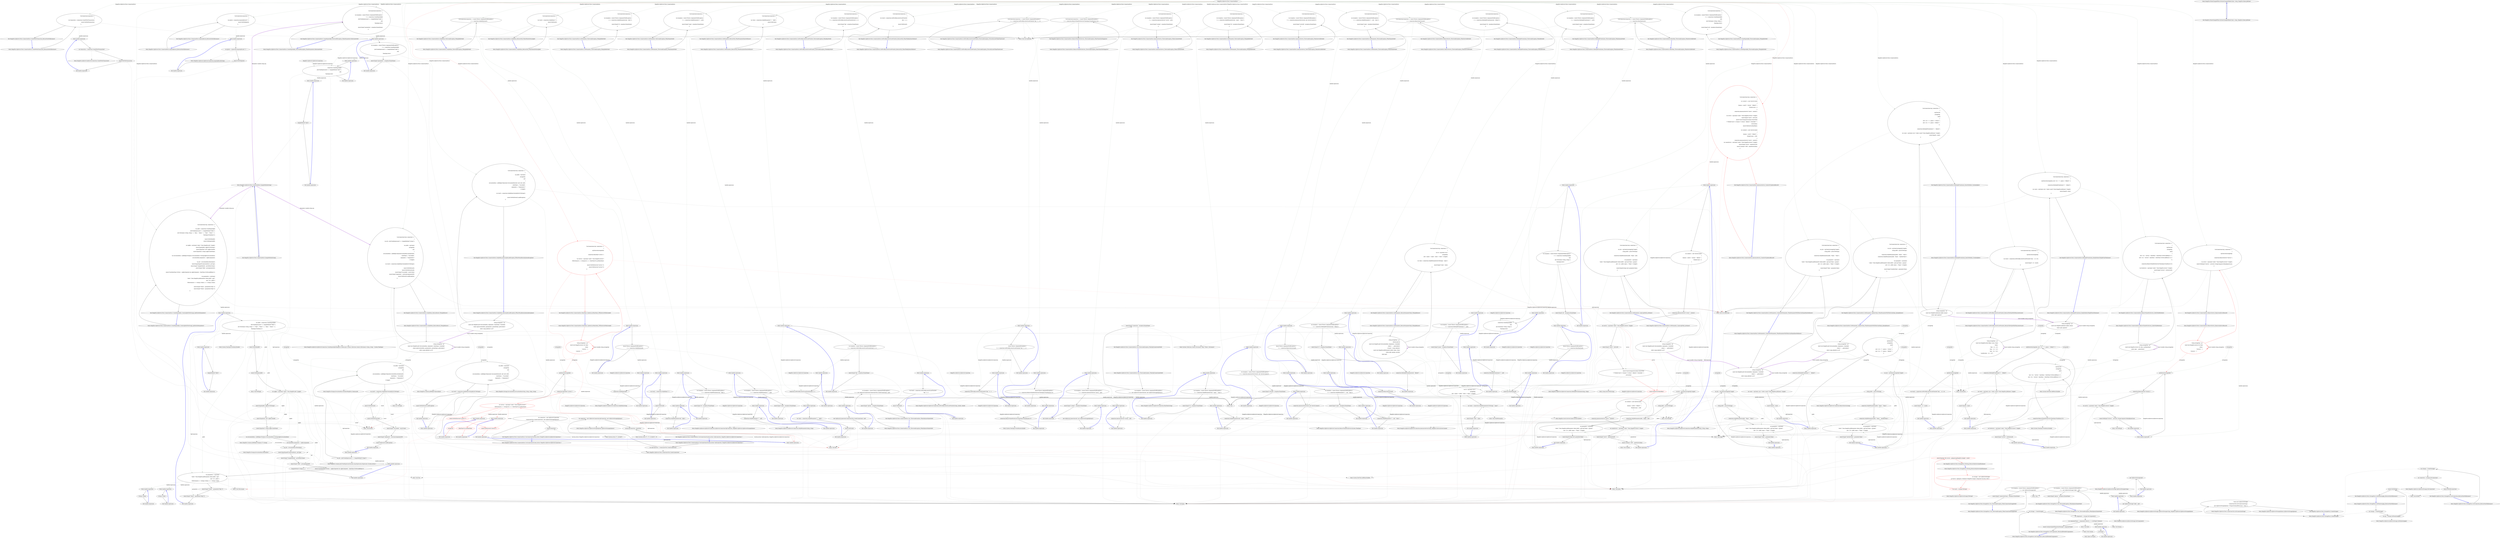 digraph  {
n448 [label="HangFire.SqlServer.Tests.ConnectionFacts", span=""];
n449 [label="HangFire.SqlServer.SqlServerConnection", span=""];
n450 [label="HangFire.SqlServer.SqlServerConnection", span=""];
n451 [label="HangFire.SqlServer.SqlServerConnection", span=""];
n452 [label=arrangeSql, span=""];
n453 [label=arrangeSql, span=""];
n454 [label="HangFire.SqlServer.SqlServerConnection", span=""];
n455 [label="HangFire.SqlServer.SqlServerConnection", span=""];
n456 [label=arrangeSql, span=""];
n457 [label=arrangeSql, span=""];
n458 [label=arrangeSql, span=""];
n459 [label="HangFire.SqlServer.SqlServerConnection", span=""];
n460 [label="HangFire.SqlServer.SqlServerConnection", span=""];
n461 [label=arrangeSql, span=""];
n462 [label="HangFire.SqlServer.SqlServerConnection", span=""];
n463 [label="HangFire.SqlServer.SqlServerConnection", span=""];
n464 [label=arrangeSql, span=""];
n465 [label=arrangeSql, span=""];
n466 [label="HangFire.SqlServer.SqlServerConnection", span=""];
n467 [label="HangFire.SqlServer.SqlServerConnection", span=""];
n468 [label=arrangeSql, span=""];
n469 [label="HangFire.SqlServer.SqlServerConnection", span=""];
n470 [label="HangFire.SqlServer.SqlServerConnection", span=""];
n471 [label="HangFire.SqlServer.SqlServerConnection", span=""];
n472 [label=arrangeSql, span=""];
n473 [label="HangFire.SqlServer.SqlServerConnection", span=""];
n474 [label=arrangeSql, span=""];
n475 [label="HangFire.SqlServer.SqlServerConnection", span=""];
n476 [label=arrangeSql, span=""];
n0 [label="Entry HangFire.SqlServer.Tests.ConnectionFacts.Ctor_ThrowsAnException_WhenSqlConnectionIsNull()", span="15-15", cluster="HangFire.SqlServer.Tests.ConnectionFacts.Ctor_ThrowsAnException_WhenSqlConnectionIsNull()"];
n1 [label="var exception = Assert.Throws<ArgumentNullException>(\r\n                () => new SqlServerConnection(null, new SqlServerStorageOptions()))", span="17-18", cluster="HangFire.SqlServer.Tests.ConnectionFacts.Ctor_ThrowsAnException_WhenSqlConnectionIsNull()"];
n2 [label="Assert.Equal(''connection'', exception.ParamName)", span="20-20", cluster="HangFire.SqlServer.Tests.ConnectionFacts.Ctor_ThrowsAnException_WhenSqlConnectionIsNull()"];
n4 [label="Entry Unk.>", span="", cluster="Unk.>"];
n6 [label="Entry lambda expression", span="18-18", cluster="lambda expression"];
n3 [label="Exit HangFire.SqlServer.Tests.ConnectionFacts.Ctor_ThrowsAnException_WhenSqlConnectionIsNull()", span="15-15", cluster="HangFire.SqlServer.Tests.ConnectionFacts.Ctor_ThrowsAnException_WhenSqlConnectionIsNull()"];
n5 [label="Entry Unk.Equal", span="", cluster="Unk.Equal"];
n7 [label="new SqlServerConnection(null, new SqlServerStorageOptions())", span="18-18", cluster="lambda expression"];
n8 [label="Exit lambda expression", span="18-18", cluster="lambda expression"];
n9 [label="Entry HangFire.SqlServer.SqlServerConnection.SqlServerConnection(SqlConnection, HangFire.SqlServer.SqlServerStorageOptions)", span="35-35", cluster="HangFire.SqlServer.SqlServerConnection.SqlServerConnection(SqlConnection, HangFire.SqlServer.SqlServerStorageOptions)"];
n10 [label="Entry HangFire.SqlServer.SqlServerStorageOptions.SqlServerStorageOptions()", span="24-24", cluster="HangFire.SqlServer.SqlServerStorageOptions.SqlServerStorageOptions()"];
n11 [label="Entry HangFire.SqlServer.Tests.ConnectionFacts.Ctor_ThrowsAnException_WhenOptionsValueIsNull()", span="24-24", cluster="HangFire.SqlServer.Tests.ConnectionFacts.Ctor_ThrowsAnException_WhenOptionsValueIsNull()"];
n12 [label="var exception = Assert.Throws<ArgumentNullException>(\r\n                () => new SqlServerConnection(ConnectionUtils.CreateConnection(), null))", span="26-27", cluster="HangFire.SqlServer.Tests.ConnectionFacts.Ctor_ThrowsAnException_WhenOptionsValueIsNull()"];
n13 [label="Assert.Equal(''options'', exception.ParamName)", span="29-29", cluster="HangFire.SqlServer.Tests.ConnectionFacts.Ctor_ThrowsAnException_WhenOptionsValueIsNull()"];
n15 [label="Entry lambda expression", span="27-27", cluster="lambda expression"];
n14 [label="Exit HangFire.SqlServer.Tests.ConnectionFacts.Ctor_ThrowsAnException_WhenOptionsValueIsNull()", span="24-24", cluster="HangFire.SqlServer.Tests.ConnectionFacts.Ctor_ThrowsAnException_WhenOptionsValueIsNull()"];
n16 [label="new SqlServerConnection(ConnectionUtils.CreateConnection(), null)", span="27-27", cluster="lambda expression"];
n17 [label="Exit lambda expression", span="27-27", cluster="lambda expression"];
n18 [label="Entry HangFire.SqlServer.Tests.ConnectionUtils.CreateConnection()", span="37-37", cluster="HangFire.SqlServer.Tests.ConnectionUtils.CreateConnection()"];
n19 [label="Entry HangFire.SqlServer.Tests.ConnectionFacts.CreateWriteTransaction_ReturnsNonNullInstance()", span="33-33", cluster="HangFire.SqlServer.Tests.ConnectionFacts.CreateWriteTransaction_ReturnsNonNullInstance()"];
n20 [label="UseConnection(connection =>\r\n            {\r\n                var transaction = connection.CreateWriteTransaction();\r\n                Assert.NotNull(transaction);\r\n            })", span="35-39", cluster="HangFire.SqlServer.Tests.ConnectionFacts.CreateWriteTransaction_ReturnsNonNullInstance()"];
n21 [label="Exit HangFire.SqlServer.Tests.ConnectionFacts.CreateWriteTransaction_ReturnsNonNullInstance()", span="33-33", cluster="HangFire.SqlServer.Tests.ConnectionFacts.CreateWriteTransaction_ReturnsNonNullInstance()"];
n22 [label="Entry Unk.UseConnection", span="", cluster="Unk.UseConnection"];
n23 [label="Entry lambda expression", span="35-39", cluster="lambda expression"];
n24 [label="var transaction = connection.CreateWriteTransaction()", span="37-37", cluster="lambda expression"];
n25 [label="Assert.NotNull(transaction)", span="38-38", cluster="lambda expression"];
n27 [label="Entry HangFire.SqlServer.SqlServerConnection.CreateWriteTransaction()", span="49-49", cluster="HangFire.SqlServer.SqlServerConnection.CreateWriteTransaction()"];
n26 [label="Exit lambda expression", span="35-39", cluster="lambda expression"];
n28 [label="Entry Unk.NotNull", span="", cluster="Unk.NotNull"];
n29 [label="Entry HangFire.SqlServer.Tests.ConnectionFacts.AcquireJobLock_ReturnsNonNullInstance()", span="43-43", cluster="HangFire.SqlServer.Tests.ConnectionFacts.AcquireJobLock_ReturnsNonNullInstance()"];
n30 [label="UseConnection(connection =>\r\n            {\r\n                var @lock = connection.AcquireJobLock(''1'');\r\n                Assert.NotNull(@lock);\r\n            })", span="45-49", cluster="HangFire.SqlServer.Tests.ConnectionFacts.AcquireJobLock_ReturnsNonNullInstance()"];
n31 [label="Exit HangFire.SqlServer.Tests.ConnectionFacts.AcquireJobLock_ReturnsNonNullInstance()", span="43-43", cluster="HangFire.SqlServer.Tests.ConnectionFacts.AcquireJobLock_ReturnsNonNullInstance()"];
n32 [label="Entry lambda expression", span="45-49", cluster="lambda expression"];
n33 [label="var @lock = connection.AcquireJobLock(''1'')", span="47-47", cluster="lambda expression"];
n34 [label="Assert.NotNull(@lock)", span="48-48", cluster="lambda expression"];
n36 [label="Entry HangFire.SqlServer.SqlServerConnection.AcquireJobLock(string)", span="54-54", cluster="HangFire.SqlServer.SqlServerConnection.AcquireJobLock(string)"];
n35 [label="Exit lambda expression", span="45-49", cluster="lambda expression"];
n37 [label="Entry HangFire.SqlServer.Tests.ConnectionFacts.CreateExpiredJob_ThrowsAnException_WhenJobIsNull()", span="53-53", cluster="HangFire.SqlServer.Tests.ConnectionFacts.CreateExpiredJob_ThrowsAnException_WhenJobIsNull()"];
n38 [label="UseConnection(connection =>\r\n            {\r\n                var exception = Assert.Throws<ArgumentNullException>(\r\n                    () => connection.CreateExpiredJob(\r\n                        null,\r\n                        new Dictionary<string, string>(),\r\n                        TimeSpan.Zero));\r\n\r\n                Assert.Equal(''job'', exception.ParamName);\r\n            })", span="55-64", cluster="HangFire.SqlServer.Tests.ConnectionFacts.CreateExpiredJob_ThrowsAnException_WhenJobIsNull()"];
n39 [label="Exit HangFire.SqlServer.Tests.ConnectionFacts.CreateExpiredJob_ThrowsAnException_WhenJobIsNull()", span="53-53", cluster="HangFire.SqlServer.Tests.ConnectionFacts.CreateExpiredJob_ThrowsAnException_WhenJobIsNull()"];
n40 [label="Entry lambda expression", span="55-64", cluster="lambda expression"];
n41 [label="var exception = Assert.Throws<ArgumentNullException>(\r\n                    () => connection.CreateExpiredJob(\r\n                        null,\r\n                        new Dictionary<string, string>(),\r\n                        TimeSpan.Zero))", span="57-61", cluster="lambda expression"];
n45 [label="connection.CreateExpiredJob(\r\n                        null,\r\n                        new Dictionary<string, string>(),\r\n                        TimeSpan.Zero)", span="58-61", cluster="lambda expression"];
n42 [label="Assert.Equal(''job'', exception.ParamName)", span="63-63", cluster="lambda expression"];
n44 [label="Entry lambda expression", span="58-61", cluster="lambda expression"];
n43 [label="Exit lambda expression", span="55-64", cluster="lambda expression"];
n46 [label="Exit lambda expression", span="58-61", cluster="lambda expression"];
n47 [label="Entry System.Collections.Generic.Dictionary<TKey, TValue>.Dictionary()", span="0-0", cluster="System.Collections.Generic.Dictionary<TKey, TValue>.Dictionary()"];
n48 [label="Entry HangFire.SqlServer.SqlServerConnection.CreateExpiredJob(HangFire.Common.Job, System.Collections.Generic.IDictionary<string, string>, System.TimeSpan)", span="106-106", cluster="HangFire.SqlServer.SqlServerConnection.CreateExpiredJob(HangFire.Common.Job, System.Collections.Generic.IDictionary<string, string>, System.TimeSpan)"];
n49 [label="Entry HangFire.SqlServer.Tests.ConnectionFacts.CreateExpiredJob_ThrowsANException_WhenParametersCollectionIsNull()", span="68-68", cluster="HangFire.SqlServer.Tests.ConnectionFacts.CreateExpiredJob_ThrowsANException_WhenParametersCollectionIsNull()"];
n50 [label="UseConnection(connection =>\r\n            {\r\n                var exception = Assert.Throws<ArgumentNullException>(\r\n                    () => connection.CreateExpiredJob(\r\n                        Job.FromExpression(() => SampleMethod(''hello'')),\r\n                        null,\r\n                        TimeSpan.Zero));\r\n\r\n                Assert.Equal(''parameters'', exception.ParamName);\r\n            })", span="70-79", cluster="HangFire.SqlServer.Tests.ConnectionFacts.CreateExpiredJob_ThrowsANException_WhenParametersCollectionIsNull()"];
n51 [label="Exit HangFire.SqlServer.Tests.ConnectionFacts.CreateExpiredJob_ThrowsANException_WhenParametersCollectionIsNull()", span="68-68", cluster="HangFire.SqlServer.Tests.ConnectionFacts.CreateExpiredJob_ThrowsANException_WhenParametersCollectionIsNull()"];
n52 [label="Entry lambda expression", span="70-79", cluster="lambda expression"];
n53 [label="var exception = Assert.Throws<ArgumentNullException>(\r\n                    () => connection.CreateExpiredJob(\r\n                        Job.FromExpression(() => SampleMethod(''hello'')),\r\n                        null,\r\n                        TimeSpan.Zero))", span="72-76", cluster="lambda expression"];
n57 [label="connection.CreateExpiredJob(\r\n                        Job.FromExpression(() => SampleMethod(''hello'')),\r\n                        null,\r\n                        TimeSpan.Zero)", span="73-76", cluster="lambda expression"];
n54 [label="Assert.Equal(''parameters'', exception.ParamName)", span="78-78", cluster="lambda expression"];
n56 [label="Entry lambda expression", span="73-76", cluster="lambda expression"];
n55 [label="Exit lambda expression", span="70-79", cluster="lambda expression"];
n58 [label="Exit lambda expression", span="73-76", cluster="lambda expression"];
n59 [label="Entry HangFire.Common.Job.FromExpression(System.Linq.Expressions.Expression<System.Action>)", span="116-116", cluster="HangFire.Common.Job.FromExpression(System.Linq.Expressions.Expression<System.Action>)"];
n60 [label="Entry lambda expression", span="74-74", cluster="lambda expression"];
n61 [label="SampleMethod(''hello'')", span="74-74", cluster="lambda expression"];
n62 [label="Exit lambda expression", span="74-74", cluster="lambda expression"];
n63 [label="Entry HangFire.SqlServer.Tests.ConnectionFacts.SampleMethod(string)", span="624-624", cluster="HangFire.SqlServer.Tests.ConnectionFacts.SampleMethod(string)"];
n64 [label="Entry HangFire.SqlServer.Tests.ConnectionFacts.CreateExpiredJob_CreatesAJobInTheStorage_AndSetsItsParameters()", span="83-83", cluster="HangFire.SqlServer.Tests.ConnectionFacts.CreateExpiredJob_CreatesAJobInTheStorage_AndSetsItsParameters()"];
n65 [label="UseConnections((sql, connection) =>\r\n            {\r\n                var jobId = connection.CreateExpiredJob(\r\n                    Job.FromExpression(() => SampleMethod(''Hello'')),\r\n                    new Dictionary<string, string> { { ''Key1'', ''Value1'' }, { ''Key2'', ''Value2'' } },\r\n                    TimeSpan.FromDays(1));\r\n\r\n                Assert.NotNull(jobId);\r\n                Assert.NotEmpty(jobId);\r\n\r\n                var sqlJob = sql.Query(''select * from HangFire.Job'').Single();\r\n                Assert.Equal(jobId, sqlJob.Id.ToString());\r\n                Assert.Equal(null, (int?) sqlJob.StateId);\r\n                Assert.Equal(null, (string) sqlJob.StateName);\r\n\r\n                var invocationData = JobHelper.FromJson<InvocationData>((string)sqlJob.InvocationData);\r\n                invocationData.Arguments = sqlJob.Arguments;\r\n\r\n                var job = invocationData.Deserialize();\r\n                Assert.Equal(typeof(ConnectionFacts), job.Type);\r\n                Assert.Equal(''SampleMethod'', job.Method.Name);\r\n                Assert.Equal(''Hello'', job.Arguments[0]);\r\n\r\n                Assert.True(DateTime.UtcNow < sqlJob.ExpireAt && sqlJob.ExpireAt < DateTime.UtcNow.AddDays(1));\r\n\r\n                var parameters = sql.Query(\r\n                    ''select * from HangFire.JobParameter where JobId = @id'',\r\n                    new { id = jobId })\r\n                    .ToDictionary(x => (string) x.Name, x => (string) x.Value);\r\n\r\n                Assert.Equal(''Value1'', parameters[''Key1'']);\r\n                Assert.Equal(''Value2'', parameters[''Key2'']);\r\n            })", span="85-117", cluster="HangFire.SqlServer.Tests.ConnectionFacts.CreateExpiredJob_CreatesAJobInTheStorage_AndSetsItsParameters()"];
n66 [label="Exit HangFire.SqlServer.Tests.ConnectionFacts.CreateExpiredJob_CreatesAJobInTheStorage_AndSetsItsParameters()", span="83-83", cluster="HangFire.SqlServer.Tests.ConnectionFacts.CreateExpiredJob_CreatesAJobInTheStorage_AndSetsItsParameters()"];
n67 [label="Entry Unk.UseConnections", span="", cluster="Unk.UseConnections"];
n68 [label="Entry lambda expression", span="85-117", cluster="lambda expression"];
n69 [label="var jobId = connection.CreateExpiredJob(\r\n                    Job.FromExpression(() => SampleMethod(''Hello'')),\r\n                    new Dictionary<string, string> { { ''Key1'', ''Value1'' }, { ''Key2'', ''Value2'' } },\r\n                    TimeSpan.FromDays(1))", span="87-90", cluster="lambda expression"];
n72 [label="var sqlJob = sql.Query(''select * from HangFire.Job'').Single()", span="95-95", cluster="lambda expression"];
n83 [label="var parameters = sql.Query(\r\n                    ''select * from HangFire.JobParameter where JobId = @id'',\r\n                    new { id = jobId })\r\n                    .ToDictionary(x => (string) x.Name, x => (string) x.Value)", span="110-113", cluster="lambda expression"];
n70 [label="Assert.NotNull(jobId)", span="92-92", cluster="lambda expression"];
n87 [label="Entry System.TimeSpan.FromDays(double)", span="0-0", cluster="System.TimeSpan.FromDays(double)"];
n97 [label="Entry lambda expression", span="88-88", cluster="lambda expression"];
n71 [label="Assert.NotEmpty(jobId)", span="93-93", cluster="lambda expression"];
n73 [label="Assert.Equal(jobId, sqlJob.Id.ToString())", span="96-96", cluster="lambda expression"];
n88 [label="Entry Unk.NotEmpty", span="", cluster="Unk.NotEmpty"];
n89 [label="Entry Unk.Query", span="", cluster="Unk.Query"];
n90 [label="Entry Unk.Single", span="", cluster="Unk.Single"];
n74 [label="Assert.Equal(null, (int?) sqlJob.StateId)", span="97-97", cluster="lambda expression"];
n75 [label="Assert.Equal(null, (string) sqlJob.StateName)", span="98-98", cluster="lambda expression"];
n76 [label="var invocationData = JobHelper.FromJson<InvocationData>((string)sqlJob.InvocationData)", span="100-100", cluster="lambda expression"];
n77 [label="invocationData.Arguments = sqlJob.Arguments", span="101-101", cluster="lambda expression"];
n82 [label="Assert.True(DateTime.UtcNow < sqlJob.ExpireAt && sqlJob.ExpireAt < DateTime.UtcNow.AddDays(1))", span="108-108", cluster="lambda expression"];
n91 [label="Entry Unk.ToString", span="", cluster="Unk.ToString"];
n92 [label="Entry HangFire.Common.JobHelper.FromJson<T>(string)", span="30-30", cluster="HangFire.Common.JobHelper.FromJson<T>(string)"];
n78 [label="var job = invocationData.Deserialize()", span="103-103", cluster="lambda expression"];
n79 [label="Assert.Equal(typeof(ConnectionFacts), job.Type)", span="104-104", cluster="lambda expression"];
n93 [label="Entry HangFire.Storage.InvocationData.Deserialize()", span="38-38", cluster="HangFire.Storage.InvocationData.Deserialize()"];
n80 [label="Assert.Equal(''SampleMethod'', job.Method.Name)", span="105-105", cluster="lambda expression"];
n81 [label="Assert.Equal(''Hello'', job.Arguments[0])", span="106-106", cluster="lambda expression"];
n94 [label="Entry System.DateTime.AddDays(double)", span="0-0", cluster="System.DateTime.AddDays(double)"];
n95 [label="Entry Unk.True", span="", cluster="Unk.True"];
n84 [label="Assert.Equal(''Value1'', parameters[''Key1''])", span="115-115", cluster="lambda expression"];
n96 [label="Entry Unk.ToDictionary", span="", cluster="Unk.ToDictionary"];
n100 [label="Entry lambda expression", span="113-113", cluster="lambda expression"];
n103 [label="Entry lambda expression", span="113-113", cluster="lambda expression"];
n85 [label="Assert.Equal(''Value2'', parameters[''Key2''])", span="116-116", cluster="lambda expression"];
n86 [label="Exit lambda expression", span="85-117", cluster="lambda expression"];
n98 [label="SampleMethod(''Hello'')", span="88-88", cluster="lambda expression"];
n99 [label="Exit lambda expression", span="88-88", cluster="lambda expression"];
n101 [label="(string) x.Name", span="113-113", cluster="lambda expression"];
n102 [label="Exit lambda expression", span="113-113", cluster="lambda expression"];
n104 [label="(string) x.Value", span="113-113", cluster="lambda expression"];
n105 [label="Exit lambda expression", span="113-113", cluster="lambda expression"];
n106 [label="Entry HangFire.SqlServer.Tests.ConnectionFacts.GetJobData_ThrowsAnException_WhenJobIdIsNull()", span="121-121", cluster="HangFire.SqlServer.Tests.ConnectionFacts.GetJobData_ThrowsAnException_WhenJobIdIsNull()"];
n107 [label="UseConnection(connection => Assert.Throws<ArgumentNullException>(\r\n                    () => connection.GetJobData(null)))", span="123-124", cluster="HangFire.SqlServer.Tests.ConnectionFacts.GetJobData_ThrowsAnException_WhenJobIdIsNull()"];
n108 [label="Exit HangFire.SqlServer.Tests.ConnectionFacts.GetJobData_ThrowsAnException_WhenJobIdIsNull()", span="121-121", cluster="HangFire.SqlServer.Tests.ConnectionFacts.GetJobData_ThrowsAnException_WhenJobIdIsNull()"];
n109 [label="Entry lambda expression", span="123-124", cluster="lambda expression"];
n110 [label="Assert.Throws<ArgumentNullException>(\r\n                    () => connection.GetJobData(null))", span="123-124", cluster="lambda expression"];
n113 [label="connection.GetJobData(null)", span="124-124", cluster="lambda expression"];
n111 [label="Exit lambda expression", span="123-124", cluster="lambda expression"];
n112 [label="Entry lambda expression", span="124-124", cluster="lambda expression"];
n114 [label="Exit lambda expression", span="124-124", cluster="lambda expression"];
n115 [label="Entry HangFire.SqlServer.SqlServerConnection.GetJobData(string)", span="155-155", cluster="HangFire.SqlServer.SqlServerConnection.GetJobData(string)"];
n116 [label="Entry HangFire.SqlServer.Tests.ConnectionFacts.GetJobData_ReturnsNull_WhenThereIsNoSuchJob()", span="128-128", cluster="HangFire.SqlServer.Tests.ConnectionFacts.GetJobData_ReturnsNull_WhenThereIsNoSuchJob()"];
n117 [label="UseConnection(connection =>\r\n            {\r\n                var result = connection.GetJobData(''1'');\r\n                Assert.Null(result);\r\n            })", span="130-134", cluster="HangFire.SqlServer.Tests.ConnectionFacts.GetJobData_ReturnsNull_WhenThereIsNoSuchJob()"];
n118 [label="Exit HangFire.SqlServer.Tests.ConnectionFacts.GetJobData_ReturnsNull_WhenThereIsNoSuchJob()", span="128-128", cluster="HangFire.SqlServer.Tests.ConnectionFacts.GetJobData_ReturnsNull_WhenThereIsNoSuchJob()"];
n119 [label="Entry lambda expression", span="130-134", cluster="lambda expression"];
n120 [label="var result = connection.GetJobData(''1'')", span="132-132", cluster="lambda expression"];
n121 [label="Assert.Null(result)", span="133-133", cluster="lambda expression"];
n122 [label="Exit lambda expression", span="130-134", cluster="lambda expression"];
n123 [label="Entry Unk.Null", span="", cluster="Unk.Null"];
n124 [label="Entry HangFire.SqlServer.Tests.ConnectionFacts.GetJobData_ReturnsResult_WhenJobExists()", span="138-138", cluster="HangFire.SqlServer.Tests.ConnectionFacts.GetJobData_ReturnsResult_WhenJobExists()"];
n125 [label="string arrangeSql = @''\r\ninsert into HangFire.Job (InvocationData, Arguments, StateName, CreatedAt)\r\nvalues (@invocationData, @arguments, @stateName, getutcdate())\r\nselect scope_identity() as Id''", span="140-143", cluster="HangFire.SqlServer.Tests.ConnectionFacts.GetJobData_ReturnsResult_WhenJobExists()"];
n126 [label="UseConnections((sql, connection) =>\r\n            {\r\n                var job = Job.FromExpression(() => SampleMethod(''wrong''));\r\n\r\n                var jobId = sql.Query(\r\n                    arrangeSql,\r\n                    new\r\n                    {\r\n                        invocationData = JobHelper.ToJson(InvocationData.Serialize(job)),\r\n                        stateName = ''Succeeded'',\r\n                        arguments = ''['Arguments']''\r\n                    }).Single();\r\n\r\n                var result = connection.GetJobData(((int)jobId.Id).ToString());\r\n\r\n                Assert.NotNull(result);\r\n                Assert.NotNull(result.Job);\r\n                Assert.Equal(''Succeeded'', result.State);\r\n                Assert.Equal(''Arguments'', result.Job.Arguments[0]);\r\n                Assert.Null(result.LoadException);\r\n            })", span="145-165", cluster="HangFire.SqlServer.Tests.ConnectionFacts.GetJobData_ReturnsResult_WhenJobExists()"];
n130 [label="var jobId = sql.Query(\r\n                    arrangeSql,\r\n                    new\r\n                    {\r\n                        invocationData = JobHelper.ToJson(InvocationData.Serialize(job)),\r\n                        stateName = ''Succeeded'',\r\n                        arguments = ''['Arguments']''\r\n                    }).Single()", span="149-156", cluster="lambda expression"];
n127 [label="Exit HangFire.SqlServer.Tests.ConnectionFacts.GetJobData_ReturnsResult_WhenJobExists()", span="138-138", cluster="HangFire.SqlServer.Tests.ConnectionFacts.GetJobData_ReturnsResult_WhenJobExists()"];
n128 [label="Entry lambda expression", span="145-165", cluster="lambda expression"];
n129 [label="var job = Job.FromExpression(() => SampleMethod(''wrong''))", span="147-147", cluster="lambda expression"];
n131 [label="var result = connection.GetJobData(((int)jobId.Id).ToString())", span="158-158", cluster="lambda expression"];
n141 [label="Entry lambda expression", span="147-147", cluster="lambda expression"];
n138 [label="Entry HangFire.Storage.InvocationData.Serialize(HangFire.Common.Job)", span="65-65", cluster="HangFire.Storage.InvocationData.Serialize(HangFire.Common.Job)"];
n139 [label="Entry HangFire.Common.JobHelper.ToJson(object)", span="23-23", cluster="HangFire.Common.JobHelper.ToJson(object)"];
n132 [label="Assert.NotNull(result)", span="160-160", cluster="lambda expression"];
n140 [label="Entry int.ToString()", span="0-0", cluster="int.ToString()"];
n133 [label="Assert.NotNull(result.Job)", span="161-161", cluster="lambda expression"];
n134 [label="Assert.Equal(''Succeeded'', result.State)", span="162-162", cluster="lambda expression"];
n135 [label="Assert.Equal(''Arguments'', result.Job.Arguments[0])", span="163-163", cluster="lambda expression"];
n136 [label="Assert.Null(result.LoadException)", span="164-164", cluster="lambda expression"];
n137 [label="Exit lambda expression", span="145-165", cluster="lambda expression"];
n142 [label="SampleMethod(''wrong'')", span="147-147", cluster="lambda expression"];
n143 [label="Exit lambda expression", span="147-147", cluster="lambda expression"];
n144 [label="Entry HangFire.SqlServer.Tests.ConnectionFacts.GetJobData_ReturnsJobLoadException_IfThereWasADeserializationException()", span="169-169", cluster="HangFire.SqlServer.Tests.ConnectionFacts.GetJobData_ReturnsJobLoadException_IfThereWasADeserializationException()"];
n145 [label="string arrangeSql = @''\r\ninsert into HangFire.Job (InvocationData, Arguments, StateName, CreatedAt)\r\nvalues (@invocationData, @arguments, @stateName, getutcdate())\r\nselect scope_identity() as Id''", span="171-174", cluster="HangFire.SqlServer.Tests.ConnectionFacts.GetJobData_ReturnsJobLoadException_IfThereWasADeserializationException()"];
n146 [label="UseConnections((sql, connection) =>\r\n            {\r\n                var jobId = sql.Query(\r\n                    arrangeSql,\r\n                    new\r\n                    {\r\n                        invocationData = JobHelper.ToJson(new InvocationData(null, null, null, null)),\r\n                        stateName = ''Succeeded'',\r\n                        arguments = ''['Arguments']''\r\n                    }).Single();\r\n\r\n                var result = connection.GetJobData(((int)jobId.Id).ToString());\r\n\r\n                Assert.NotNull(result.LoadException);\r\n            })", span="176-190", cluster="HangFire.SqlServer.Tests.ConnectionFacts.GetJobData_ReturnsJobLoadException_IfThereWasADeserializationException()"];
n149 [label="var jobId = sql.Query(\r\n                    arrangeSql,\r\n                    new\r\n                    {\r\n                        invocationData = JobHelper.ToJson(new InvocationData(null, null, null, null)),\r\n                        stateName = ''Succeeded'',\r\n                        arguments = ''['Arguments']''\r\n                    }).Single()", span="178-185", cluster="lambda expression"];
n147 [label="Exit HangFire.SqlServer.Tests.ConnectionFacts.GetJobData_ReturnsJobLoadException_IfThereWasADeserializationException()", span="169-169", cluster="HangFire.SqlServer.Tests.ConnectionFacts.GetJobData_ReturnsJobLoadException_IfThereWasADeserializationException()"];
n148 [label="Entry lambda expression", span="176-190", cluster="lambda expression"];
n150 [label="var result = connection.GetJobData(((int)jobId.Id).ToString())", span="187-187", cluster="lambda expression"];
n153 [label="Entry HangFire.Storage.InvocationData.InvocationData(string, string, string, string)", span="24-24", cluster="HangFire.Storage.InvocationData.InvocationData(string, string, string, string)"];
n151 [label="Assert.NotNull(result.LoadException)", span="189-189", cluster="lambda expression"];
n152 [label="Exit lambda expression", span="176-190", cluster="lambda expression"];
n154 [label="Entry HangFire.SqlServer.Tests.ConnectionFacts.SetParameter_ThrowsAnException_WhenJobIdIsNull()", span="194-194", cluster="HangFire.SqlServer.Tests.ConnectionFacts.SetParameter_ThrowsAnException_WhenJobIdIsNull()"];
n155 [label="UseConnection(connection =>\r\n            {\r\n                var exception = Assert.Throws<ArgumentNullException>(\r\n                    () => connection.SetJobParameter(null, ''name'', ''value''));\r\n\r\n                Assert.Equal(''id'', exception.ParamName);\r\n            })", span="196-202", cluster="HangFire.SqlServer.Tests.ConnectionFacts.SetParameter_ThrowsAnException_WhenJobIdIsNull()"];
n156 [label="Exit HangFire.SqlServer.Tests.ConnectionFacts.SetParameter_ThrowsAnException_WhenJobIdIsNull()", span="194-194", cluster="HangFire.SqlServer.Tests.ConnectionFacts.SetParameter_ThrowsAnException_WhenJobIdIsNull()"];
n157 [label="Entry lambda expression", span="196-202", cluster="lambda expression"];
n158 [label="var exception = Assert.Throws<ArgumentNullException>(\r\n                    () => connection.SetJobParameter(null, ''name'', ''value''))", span="198-199", cluster="lambda expression"];
n162 [label="connection.SetJobParameter(null, ''name'', ''value'')", span="199-199", cluster="lambda expression"];
n159 [label="Assert.Equal(''id'', exception.ParamName)", span="201-201", cluster="lambda expression"];
n161 [label="Entry lambda expression", span="199-199", cluster="lambda expression"];
n160 [label="Exit lambda expression", span="196-202", cluster="lambda expression"];
n163 [label="Exit lambda expression", span="199-199", cluster="lambda expression"];
n164 [label="Entry HangFire.SqlServer.SqlServerConnection.SetJobParameter(string, string, string)", span="191-191", cluster="HangFire.SqlServer.SqlServerConnection.SetJobParameter(string, string, string)"];
n165 [label="Entry HangFire.SqlServer.Tests.ConnectionFacts.SetParameter_ThrowsAnException_WhenNameIsNull()", span="206-206", cluster="HangFire.SqlServer.Tests.ConnectionFacts.SetParameter_ThrowsAnException_WhenNameIsNull()"];
n166 [label="UseConnection(connection =>\r\n            {\r\n                var exception = Assert.Throws<ArgumentNullException>(\r\n                    () => connection.SetJobParameter(''1'', null, ''value''));\r\n\r\n                Assert.Equal(''name'', exception.ParamName);\r\n            })", span="208-214", cluster="HangFire.SqlServer.Tests.ConnectionFacts.SetParameter_ThrowsAnException_WhenNameIsNull()"];
n167 [label="Exit HangFire.SqlServer.Tests.ConnectionFacts.SetParameter_ThrowsAnException_WhenNameIsNull()", span="206-206", cluster="HangFire.SqlServer.Tests.ConnectionFacts.SetParameter_ThrowsAnException_WhenNameIsNull()"];
n168 [label="Entry lambda expression", span="208-214", cluster="lambda expression"];
n169 [label="var exception = Assert.Throws<ArgumentNullException>(\r\n                    () => connection.SetJobParameter(''1'', null, ''value''))", span="210-211", cluster="lambda expression"];
n173 [label="connection.SetJobParameter(''1'', null, ''value'')", span="211-211", cluster="lambda expression"];
n170 [label="Assert.Equal(''name'', exception.ParamName)", span="213-213", cluster="lambda expression"];
n172 [label="Entry lambda expression", span="211-211", cluster="lambda expression"];
n171 [label="Exit lambda expression", span="208-214", cluster="lambda expression"];
n174 [label="Exit lambda expression", span="211-211", cluster="lambda expression"];
n175 [label="Entry HangFire.SqlServer.Tests.ConnectionFacts.SetParameters_CreatesNewParameter_WhenParameterWithTheGivenNameDoesNotExists()", span="218-218", cluster="HangFire.SqlServer.Tests.ConnectionFacts.SetParameters_CreatesNewParameter_WhenParameterWithTheGivenNameDoesNotExists()"];
n176 [label="string arrangeSql = @''\r\ninsert into HangFire.Job (InvocationData, Arguments, CreatedAt)\r\nvalues ('', '', getutcdate())\r\nselect scope_identity() as Id''", span="220-223", cluster="HangFire.SqlServer.Tests.ConnectionFacts.SetParameters_CreatesNewParameter_WhenParameterWithTheGivenNameDoesNotExists()"];
n177 [label="UseConnections((sql, connection) =>\r\n            {\r\n                var job = sql.Query(arrangeSql).Single();\r\n                string jobId = job.Id.ToString();\r\n\r\n                connection.SetJobParameter(jobId, ''Name'', ''Value'');\r\n\r\n                var parameter = sql.Query(\r\n                    ''select * from HangFire.JobParameter where JobId = @id and Name = @name'',\r\n                    new { id = jobId, name = ''Name'' }).Single();\r\n\r\n                Assert.Equal(''Value'', parameter.Value);\r\n            })", span="225-237", cluster="HangFire.SqlServer.Tests.ConnectionFacts.SetParameters_CreatesNewParameter_WhenParameterWithTheGivenNameDoesNotExists()"];
n180 [label="var job = sql.Query(arrangeSql).Single()", span="227-227", cluster="lambda expression"];
n178 [label="Exit HangFire.SqlServer.Tests.ConnectionFacts.SetParameters_CreatesNewParameter_WhenParameterWithTheGivenNameDoesNotExists()", span="218-218", cluster="HangFire.SqlServer.Tests.ConnectionFacts.SetParameters_CreatesNewParameter_WhenParameterWithTheGivenNameDoesNotExists()"];
n179 [label="Entry lambda expression", span="225-237", cluster="lambda expression"];
n182 [label="connection.SetJobParameter(jobId, ''Name'', ''Value'')", span="230-230", cluster="lambda expression"];
n183 [label="var parameter = sql.Query(\r\n                    ''select * from HangFire.JobParameter where JobId = @id and Name = @name'',\r\n                    new { id = jobId, name = ''Name'' }).Single()", span="232-234", cluster="lambda expression"];
n181 [label="string jobId = job.Id.ToString()", span="228-228", cluster="lambda expression"];
n184 [label="Assert.Equal(''Value'', parameter.Value)", span="236-236", cluster="lambda expression"];
n185 [label="Exit lambda expression", span="225-237", cluster="lambda expression"];
n186 [label="Entry HangFire.SqlServer.Tests.ConnectionFacts.SetParameter_UpdatesValue_WhenParameterWithTheGivenName_AlreadyExists()", span="241-241", cluster="HangFire.SqlServer.Tests.ConnectionFacts.SetParameter_UpdatesValue_WhenParameterWithTheGivenName_AlreadyExists()"];
n187 [label="string arrangeSql = @''\r\ninsert into HangFire.Job (InvocationData, Arguments, CreatedAt)\r\nvalues ('', '', getutcdate())\r\nselect scope_identity() as Id''", span="243-246", cluster="HangFire.SqlServer.Tests.ConnectionFacts.SetParameter_UpdatesValue_WhenParameterWithTheGivenName_AlreadyExists()"];
n188 [label="UseConnections((sql, connection) =>\r\n            {\r\n                var job = sql.Query(arrangeSql).Single();\r\n                string jobId = job.Id.ToString();\r\n\r\n                connection.SetJobParameter(jobId, ''Name'', ''Value'');\r\n                connection.SetJobParameter(jobId, ''Name'', ''AnotherValue'');\r\n\r\n                var parameter = sql.Query(\r\n                    ''select * from HangFire.JobParameter where JobId = @id and Name = @name'',\r\n                    new { id = jobId, name = ''Name'' }).Single();\r\n\r\n                Assert.Equal(''AnotherValue'', parameter.Value);\r\n            })", span="248-261", cluster="HangFire.SqlServer.Tests.ConnectionFacts.SetParameter_UpdatesValue_WhenParameterWithTheGivenName_AlreadyExists()"];
n191 [label="var job = sql.Query(arrangeSql).Single()", span="250-250", cluster="lambda expression"];
n189 [label="Exit HangFire.SqlServer.Tests.ConnectionFacts.SetParameter_UpdatesValue_WhenParameterWithTheGivenName_AlreadyExists()", span="241-241", cluster="HangFire.SqlServer.Tests.ConnectionFacts.SetParameter_UpdatesValue_WhenParameterWithTheGivenName_AlreadyExists()"];
n190 [label="Entry lambda expression", span="248-261", cluster="lambda expression"];
n193 [label="connection.SetJobParameter(jobId, ''Name'', ''Value'')", span="253-253", cluster="lambda expression"];
n194 [label="connection.SetJobParameter(jobId, ''Name'', ''AnotherValue'')", span="254-254", cluster="lambda expression"];
n195 [label="var parameter = sql.Query(\r\n                    ''select * from HangFire.JobParameter where JobId = @id and Name = @name'',\r\n                    new { id = jobId, name = ''Name'' }).Single()", span="256-258", cluster="lambda expression"];
n192 [label="string jobId = job.Id.ToString()", span="251-251", cluster="lambda expression"];
n196 [label="Assert.Equal(''AnotherValue'', parameter.Value)", span="260-260", cluster="lambda expression"];
n197 [label="Exit lambda expression", span="248-261", cluster="lambda expression"];
n198 [label="Entry HangFire.SqlServer.Tests.ConnectionFacts.SetParameter_CanAcceptNulls_AsValues()", span="265-265", cluster="HangFire.SqlServer.Tests.ConnectionFacts.SetParameter_CanAcceptNulls_AsValues()"];
n199 [label="string arrangeSql = @''\r\ninsert into HangFire.Job (InvocationData, Arguments, CreatedAt)\r\nvalues ('', '', getutcdate())\r\nselect scope_identity() as Id''", span="267-270", cluster="HangFire.SqlServer.Tests.ConnectionFacts.SetParameter_CanAcceptNulls_AsValues()"];
n200 [label="UseConnections((sql, connection) =>\r\n            {\r\n                var job = sql.Query(arrangeSql).Single();\r\n                string jobId = job.Id.ToString();\r\n\r\n                connection.SetJobParameter(jobId, ''Name'', null);\r\n\r\n                var parameter = sql.Query(\r\n                    ''select * from HangFire.JobParameter where JobId = @id and Name = @name'',\r\n                    new { id = jobId, name = ''Name'' }).Single();\r\n\r\n                Assert.Equal((string) null, parameter.Value);\r\n            })", span="272-284", cluster="HangFire.SqlServer.Tests.ConnectionFacts.SetParameter_CanAcceptNulls_AsValues()"];
n203 [label="var job = sql.Query(arrangeSql).Single()", span="274-274", cluster="lambda expression"];
n201 [label="Exit HangFire.SqlServer.Tests.ConnectionFacts.SetParameter_CanAcceptNulls_AsValues()", span="265-265", cluster="HangFire.SqlServer.Tests.ConnectionFacts.SetParameter_CanAcceptNulls_AsValues()"];
n202 [label="Entry lambda expression", span="272-284", cluster="lambda expression"];
n205 [label="connection.SetJobParameter(jobId, ''Name'', null)", span="277-277", cluster="lambda expression"];
n206 [label="var parameter = sql.Query(\r\n                    ''select * from HangFire.JobParameter where JobId = @id and Name = @name'',\r\n                    new { id = jobId, name = ''Name'' }).Single()", span="279-281", cluster="lambda expression"];
n204 [label="string jobId = job.Id.ToString()", span="275-275", cluster="lambda expression"];
n207 [label="Assert.Equal((string) null, parameter.Value)", span="283-283", cluster="lambda expression"];
n208 [label="Exit lambda expression", span="272-284", cluster="lambda expression"];
n209 [label="Entry HangFire.SqlServer.Tests.ConnectionFacts.GetParameter_ThrowsAnException_WhenJobIdIsNull()", span="288-288", cluster="HangFire.SqlServer.Tests.ConnectionFacts.GetParameter_ThrowsAnException_WhenJobIdIsNull()"];
n210 [label="UseConnection(connection =>\r\n            {\r\n                var exception = Assert.Throws<ArgumentNullException>(\r\n                    () => connection.GetJobParameter(null, ''hello''));\r\n\r\n                Assert.Equal(''id'', exception.ParamName);\r\n            })", span="290-296", cluster="HangFire.SqlServer.Tests.ConnectionFacts.GetParameter_ThrowsAnException_WhenJobIdIsNull()"];
n211 [label="Exit HangFire.SqlServer.Tests.ConnectionFacts.GetParameter_ThrowsAnException_WhenJobIdIsNull()", span="288-288", cluster="HangFire.SqlServer.Tests.ConnectionFacts.GetParameter_ThrowsAnException_WhenJobIdIsNull()"];
n212 [label="Entry lambda expression", span="290-296", cluster="lambda expression"];
n213 [label="var exception = Assert.Throws<ArgumentNullException>(\r\n                    () => connection.GetJobParameter(null, ''hello''))", span="292-293", cluster="lambda expression"];
n217 [label="connection.GetJobParameter(null, ''hello'')", span="293-293", cluster="lambda expression"];
n214 [label="Assert.Equal(''id'', exception.ParamName)", span="295-295", cluster="lambda expression"];
n216 [label="Entry lambda expression", span="293-293", cluster="lambda expression"];
n215 [label="Exit lambda expression", span="290-296", cluster="lambda expression"];
n218 [label="Exit lambda expression", span="293-293", cluster="lambda expression"];
n219 [label="Entry HangFire.SqlServer.SqlServerConnection.GetJobParameter(string, string)", span="205-205", cluster="HangFire.SqlServer.SqlServerConnection.GetJobParameter(string, string)"];
n220 [label="Entry HangFire.SqlServer.Tests.ConnectionFacts.GetParameter_ThrowsAnException_WhenNameIsNull()", span="300-300", cluster="HangFire.SqlServer.Tests.ConnectionFacts.GetParameter_ThrowsAnException_WhenNameIsNull()"];
n221 [label="UseConnection(connection =>\r\n            {\r\n                var exception = Assert.Throws<ArgumentNullException>(\r\n                    () => connection.GetJobParameter(''1'', null));\r\n\r\n                Assert.Equal(''name'', exception.ParamName);\r\n            })", span="302-308", cluster="HangFire.SqlServer.Tests.ConnectionFacts.GetParameter_ThrowsAnException_WhenNameIsNull()"];
n222 [label="Exit HangFire.SqlServer.Tests.ConnectionFacts.GetParameter_ThrowsAnException_WhenNameIsNull()", span="300-300", cluster="HangFire.SqlServer.Tests.ConnectionFacts.GetParameter_ThrowsAnException_WhenNameIsNull()"];
n223 [label="Entry lambda expression", span="302-308", cluster="lambda expression"];
n224 [label="var exception = Assert.Throws<ArgumentNullException>(\r\n                    () => connection.GetJobParameter(''1'', null))", span="304-305", cluster="lambda expression"];
n228 [label="connection.GetJobParameter(''1'', null)", span="305-305", cluster="lambda expression"];
n225 [label="Assert.Equal(''name'', exception.ParamName)", span="307-307", cluster="lambda expression"];
n227 [label="Entry lambda expression", span="305-305", cluster="lambda expression"];
n226 [label="Exit lambda expression", span="302-308", cluster="lambda expression"];
n229 [label="Exit lambda expression", span="305-305", cluster="lambda expression"];
n230 [label="Entry HangFire.SqlServer.Tests.ConnectionFacts.GetParameter_ReturnsNull_WhenParameterDoesNotExists()", span="312-312", cluster="HangFire.SqlServer.Tests.ConnectionFacts.GetParameter_ReturnsNull_WhenParameterDoesNotExists()"];
n231 [label="UseConnection(connection =>\r\n            {\r\n                var value = connection.GetJobParameter(''1'', ''hello'');\r\n                Assert.Null(value);\r\n            })", span="314-318", cluster="HangFire.SqlServer.Tests.ConnectionFacts.GetParameter_ReturnsNull_WhenParameterDoesNotExists()"];
n232 [label="Exit HangFire.SqlServer.Tests.ConnectionFacts.GetParameter_ReturnsNull_WhenParameterDoesNotExists()", span="312-312", cluster="HangFire.SqlServer.Tests.ConnectionFacts.GetParameter_ReturnsNull_WhenParameterDoesNotExists()"];
n233 [label="Entry lambda expression", span="314-318", cluster="lambda expression"];
n234 [label="var value = connection.GetJobParameter(''1'', ''hello'')", span="316-316", cluster="lambda expression"];
n235 [label="Assert.Null(value)", span="317-317", cluster="lambda expression"];
n236 [label="Exit lambda expression", span="314-318", cluster="lambda expression"];
n237 [label="Entry HangFire.SqlServer.Tests.ConnectionFacts.GetParameter_ReturnsParameterValue_WhenJobExists()", span="322-322", cluster="HangFire.SqlServer.Tests.ConnectionFacts.GetParameter_ReturnsParameterValue_WhenJobExists()"];
n238 [label="string arrangeSql = @''\r\ndeclare @id int\r\ninsert into HangFire.Job (InvocationData, Arguments, CreatedAt)\r\nvalues ('', '', getutcdate())\r\nset @id = scope_identity()\r\ninsert into HangFire.JobParameter (JobId, Name, Value)\r\nvalues (@id, @name, @value)\r\nselect @id''", span="324-331", cluster="HangFire.SqlServer.Tests.ConnectionFacts.GetParameter_ReturnsParameterValue_WhenJobExists()"];
n239 [label="UseConnections((sql, connection) =>\r\n            {\r\n                var id = sql.Query<int>(\r\n                    arrangeSql,\r\n                    new { name = ''name'', value = ''value'' }).Single();\r\n\r\n                var value = connection.GetJobParameter(id.ToString(), ''name'');\r\n\r\n                Assert.Equal(''value'', value);\r\n            })", span="333-342", cluster="HangFire.SqlServer.Tests.ConnectionFacts.GetParameter_ReturnsParameterValue_WhenJobExists()"];
n242 [label="var id = sql.Query<int>(\r\n                    arrangeSql,\r\n                    new { name = ''name'', value = ''value'' }).Single()", span="335-337", cluster="lambda expression"];
n240 [label="Exit HangFire.SqlServer.Tests.ConnectionFacts.GetParameter_ReturnsParameterValue_WhenJobExists()", span="322-322", cluster="HangFire.SqlServer.Tests.ConnectionFacts.GetParameter_ReturnsParameterValue_WhenJobExists()"];
n241 [label="Entry lambda expression", span="333-342", cluster="lambda expression"];
n243 [label="var value = connection.GetJobParameter(id.ToString(), ''name'')", span="339-339", cluster="lambda expression"];
n244 [label="Assert.Equal(''value'', value)", span="341-341", cluster="lambda expression"];
n246 [label="Entry Unk.GetJobParameter", span="", cluster="Unk.GetJobParameter"];
n245 [label="Exit lambda expression", span="333-342", cluster="lambda expression"];
n247 [label="Entry HangFire.SqlServer.Tests.ConnectionFacts.DeleteJobFromQueue_ThrowsAnException_WhenIdIsNull()", span="346-346", cluster="HangFire.SqlServer.Tests.ConnectionFacts.DeleteJobFromQueue_ThrowsAnException_WhenIdIsNull()"];
n248 [label="UseConnection(connection =>\r\n            {\r\n                var exception = Assert.Throws<ArgumentNullException>(\r\n                    () => connection.DeleteJobFromQueue(null, ''default''));\r\n\r\n                Assert.Equal(''id'', exception.ParamName);\r\n            })", span="348-354", cluster="HangFire.SqlServer.Tests.ConnectionFacts.DeleteJobFromQueue_ThrowsAnException_WhenIdIsNull()"];
n249 [label="Exit HangFire.SqlServer.Tests.ConnectionFacts.DeleteJobFromQueue_ThrowsAnException_WhenIdIsNull()", span="346-346", cluster="HangFire.SqlServer.Tests.ConnectionFacts.DeleteJobFromQueue_ThrowsAnException_WhenIdIsNull()"];
n250 [label="Entry lambda expression", span="348-354", cluster="lambda expression"];
n251 [label="var exception = Assert.Throws<ArgumentNullException>(\r\n                    () => connection.DeleteJobFromQueue(null, ''default''))", span="350-351", cluster="lambda expression"];
n255 [label="connection.DeleteJobFromQueue(null, ''default'')", span="351-351", cluster="lambda expression"];
n252 [label="Assert.Equal(''id'', exception.ParamName)", span="353-353", cluster="lambda expression"];
n254 [label="Entry lambda expression", span="351-351", cluster="lambda expression"];
n253 [label="Exit lambda expression", span="348-354", cluster="lambda expression"];
n256 [label="Exit lambda expression", span="351-351", cluster="lambda expression"];
n257 [label="Entry HangFire.SqlServer.SqlServerConnection.DeleteJobFromQueue(string, string)", span="216-216", cluster="HangFire.SqlServer.SqlServerConnection.DeleteJobFromQueue(string, string)"];
n258 [label="Entry HangFire.SqlServer.Tests.ConnectionFacts.DeleteJobFromQueue_ThrowsAnException_WhenQueueIsNull()", span="358-358", cluster="HangFire.SqlServer.Tests.ConnectionFacts.DeleteJobFromQueue_ThrowsAnException_WhenQueueIsNull()"];
n259 [label="UseConnection(connection =>\r\n            {\r\n                var exception = Assert.Throws<ArgumentNullException>(\r\n                    () => connection.DeleteJobFromQueue(''1'', null));\r\n\r\n                Assert.Equal(''queue'', exception.ParamName);\r\n            })", span="360-366", cluster="HangFire.SqlServer.Tests.ConnectionFacts.DeleteJobFromQueue_ThrowsAnException_WhenQueueIsNull()"];
n260 [label="Exit HangFire.SqlServer.Tests.ConnectionFacts.DeleteJobFromQueue_ThrowsAnException_WhenQueueIsNull()", span="358-358", cluster="HangFire.SqlServer.Tests.ConnectionFacts.DeleteJobFromQueue_ThrowsAnException_WhenQueueIsNull()"];
n261 [label="Entry lambda expression", span="360-366", cluster="lambda expression"];
n262 [label="var exception = Assert.Throws<ArgumentNullException>(\r\n                    () => connection.DeleteJobFromQueue(''1'', null))", span="362-363", cluster="lambda expression"];
n266 [label="connection.DeleteJobFromQueue(''1'', null)", span="363-363", cluster="lambda expression"];
n263 [label="Assert.Equal(''queue'', exception.ParamName)", span="365-365", cluster="lambda expression"];
n265 [label="Entry lambda expression", span="363-363", cluster="lambda expression"];
n264 [label="Exit lambda expression", span="360-366", cluster="lambda expression"];
n267 [label="Exit lambda expression", span="363-363", cluster="lambda expression"];
n268 [label="Entry HangFire.SqlServer.Tests.ConnectionFacts.DeleteJobFromQueue_ReallyDeletesTheJobFromTheQueue()", span="370-370", cluster="HangFire.SqlServer.Tests.ConnectionFacts.DeleteJobFromQueue_ReallyDeletesTheJobFromTheQueue()"];
n269 [label="string arrangeSql = @''\r\ninsert into HangFire.JobQueue (JobId, Queue)\r\nvalues (@id, @queue)''", span="372-374", cluster="HangFire.SqlServer.Tests.ConnectionFacts.DeleteJobFromQueue_ReallyDeletesTheJobFromTheQueue()"];
n270 [label="UseConnections((sql, connection) =>\r\n            {\r\n                sql.Execute(arrangeSql, new { id = ''1'', queue = ''default'' });\r\n\r\n                connection.DeleteJobFromQueue(''1'', ''default'');\r\n\r\n                var count = sql.Query<int>(''select count(*) from HangFire.JobQueue'').Single();\r\n                Assert.Equal(0, count);\r\n            })", span="376-384", cluster="HangFire.SqlServer.Tests.ConnectionFacts.DeleteJobFromQueue_ReallyDeletesTheJobFromTheQueue()"];
n273 [label="sql.Execute(arrangeSql, new { id = ''1'', queue = ''default'' })", span="378-378", cluster="lambda expression"];
n271 [label="Exit HangFire.SqlServer.Tests.ConnectionFacts.DeleteJobFromQueue_ReallyDeletesTheJobFromTheQueue()", span="370-370", cluster="HangFire.SqlServer.Tests.ConnectionFacts.DeleteJobFromQueue_ReallyDeletesTheJobFromTheQueue()"];
n272 [label="Entry lambda expression", span="376-384", cluster="lambda expression"];
n274 [label="connection.DeleteJobFromQueue(''1'', ''default'')", span="380-380", cluster="lambda expression"];
n275 [label="var count = sql.Query<int>(''select count(*) from HangFire.JobQueue'').Single()", span="382-382", cluster="lambda expression"];
n278 [label="Entry Unk.Execute", span="", cluster="Unk.Execute"];
n276 [label="Assert.Equal(0, count)", span="383-383", cluster="lambda expression"];
n277 [label="Exit lambda expression", span="376-384", cluster="lambda expression"];
n279 [label="Entry HangFire.SqlServer.Tests.ConnectionFacts.DeleteJobFromQueue_DoesNotDelete_UnrelatedJobs()", span="388-388", cluster="HangFire.SqlServer.Tests.ConnectionFacts.DeleteJobFromQueue_DoesNotDelete_UnrelatedJobs()"];
n280 [label="string arrangeSql = @''\r\ninsert into HangFire.JobQueue (JobId, Queue)\r\nvalues (@id, @queue)''", span="390-392", cluster="HangFire.SqlServer.Tests.ConnectionFacts.DeleteJobFromQueue_DoesNotDelete_UnrelatedJobs()"];
n281 [label="UseConnections((sql, connection) =>\r\n            {\r\n                sql.Execute(\r\n                    arrangeSql,\r\n                    new[]\r\n                    { \r\n                        new { id = ''1'', queue = ''critical'' },\r\n                        new { id = ''2'', queue = ''default'' } \r\n                    }); \r\n\r\n                connection.DeleteJobFromQueue(''1'', ''default'');\r\n\r\n                var count = sql.Query<int>(''select count(*) from HangFire.JobQueue'').Single();\r\n                Assert.Equal(2, count);\r\n            })", span="394-408", cluster="HangFire.SqlServer.Tests.ConnectionFacts.DeleteJobFromQueue_DoesNotDelete_UnrelatedJobs()"];
n284 [label="sql.Execute(\r\n                    arrangeSql,\r\n                    new[]\r\n                    { \r\n                        new { id = ''1'', queue = ''critical'' },\r\n                        new { id = ''2'', queue = ''default'' } \r\n                    })", span="396-402", cluster="lambda expression"];
n282 [label="Exit HangFire.SqlServer.Tests.ConnectionFacts.DeleteJobFromQueue_DoesNotDelete_UnrelatedJobs()", span="388-388", cluster="HangFire.SqlServer.Tests.ConnectionFacts.DeleteJobFromQueue_DoesNotDelete_UnrelatedJobs()"];
n283 [label="Entry lambda expression", span="394-408", cluster="lambda expression"];
n285 [label="connection.DeleteJobFromQueue(''1'', ''default'')", span="404-404", cluster="lambda expression"];
n286 [label="var count = sql.Query<int>(''select count(*) from HangFire.JobQueue'').Single()", span="406-406", cluster="lambda expression"];
n287 [label="Assert.Equal(2, count)", span="407-407", cluster="lambda expression"];
n288 [label="Exit lambda expression", span="394-408", cluster="lambda expression"];
n289 [label="Entry HangFire.SqlServer.Tests.ConnectionFacts.GetFirstByLowestScoreFromSet_ThrowsAnException_WhenKeyIsNull()", span="412-412", cluster="HangFire.SqlServer.Tests.ConnectionFacts.GetFirstByLowestScoreFromSet_ThrowsAnException_WhenKeyIsNull()"];
n290 [label="UseConnection(connection =>\r\n            {\r\n                var exception = Assert.Throws<ArgumentNullException>(\r\n                    () => connection.GetFirstByLowestScoreFromSet(null, 0, 1));\r\n\r\n                Assert.Equal(''key'', exception.ParamName);\r\n            })", span="414-420", cluster="HangFire.SqlServer.Tests.ConnectionFacts.GetFirstByLowestScoreFromSet_ThrowsAnException_WhenKeyIsNull()"];
n291 [label="Exit HangFire.SqlServer.Tests.ConnectionFacts.GetFirstByLowestScoreFromSet_ThrowsAnException_WhenKeyIsNull()", span="412-412", cluster="HangFire.SqlServer.Tests.ConnectionFacts.GetFirstByLowestScoreFromSet_ThrowsAnException_WhenKeyIsNull()"];
n292 [label="Entry lambda expression", span="414-420", cluster="lambda expression"];
n293 [label="var exception = Assert.Throws<ArgumentNullException>(\r\n                    () => connection.GetFirstByLowestScoreFromSet(null, 0, 1))", span="416-417", cluster="lambda expression"];
n297 [label="connection.GetFirstByLowestScoreFromSet(null, 0, 1)", span="417-417", cluster="lambda expression"];
n294 [label="Assert.Equal(''key'', exception.ParamName)", span="419-419", cluster="lambda expression"];
n296 [label="Entry lambda expression", span="417-417", cluster="lambda expression"];
n295 [label="Exit lambda expression", span="414-420", cluster="lambda expression"];
n298 [label="Exit lambda expression", span="417-417", cluster="lambda expression"];
n299 [label="Entry HangFire.SqlServer.SqlServerConnection.GetFirstByLowestScoreFromSet(string, double, double)", span="225-225", cluster="HangFire.SqlServer.SqlServerConnection.GetFirstByLowestScoreFromSet(string, double, double)"];
n300 [label="Entry HangFire.SqlServer.Tests.ConnectionFacts.GetFirstByLowestScoreFromSet_ThrowsAnException_ToScoreIsLowerThanFromScore()", span="424-424", cluster="HangFire.SqlServer.Tests.ConnectionFacts.GetFirstByLowestScoreFromSet_ThrowsAnException_ToScoreIsLowerThanFromScore()"];
n301 [label="UseConnection(connection => Assert.Throws<ArgumentException>(\r\n                () => connection.GetFirstByLowestScoreFromSet(''key'', 0, -1)))", span="426-427", cluster="HangFire.SqlServer.Tests.ConnectionFacts.GetFirstByLowestScoreFromSet_ThrowsAnException_ToScoreIsLowerThanFromScore()"];
n302 [label="Exit HangFire.SqlServer.Tests.ConnectionFacts.GetFirstByLowestScoreFromSet_ThrowsAnException_ToScoreIsLowerThanFromScore()", span="424-424", cluster="HangFire.SqlServer.Tests.ConnectionFacts.GetFirstByLowestScoreFromSet_ThrowsAnException_ToScoreIsLowerThanFromScore()"];
n303 [label="Entry lambda expression", span="426-427", cluster="lambda expression"];
n304 [label="Assert.Throws<ArgumentException>(\r\n                () => connection.GetFirstByLowestScoreFromSet(''key'', 0, -1))", span="426-427", cluster="lambda expression"];
n307 [label="connection.GetFirstByLowestScoreFromSet(''key'', 0, -1)", span="427-427", cluster="lambda expression"];
n305 [label="Exit lambda expression", span="426-427", cluster="lambda expression"];
n306 [label="Entry lambda expression", span="427-427", cluster="lambda expression"];
n308 [label="Exit lambda expression", span="427-427", cluster="lambda expression"];
n309 [label="Entry HangFire.SqlServer.Tests.ConnectionFacts.GetFirstByLowestScoreFromSet_ReturnsNull_WhenTheKeyDoesNotExist()", span="431-431", cluster="HangFire.SqlServer.Tests.ConnectionFacts.GetFirstByLowestScoreFromSet_ReturnsNull_WhenTheKeyDoesNotExist()"];
n310 [label="UseConnection(connection =>\r\n            {\r\n                var result = connection.GetFirstByLowestScoreFromSet(\r\n                    ''key'', 0, 1);\r\n\r\n                Assert.Null(result);\r\n            })", span="433-439", cluster="HangFire.SqlServer.Tests.ConnectionFacts.GetFirstByLowestScoreFromSet_ReturnsNull_WhenTheKeyDoesNotExist()"];
n311 [label="Exit HangFire.SqlServer.Tests.ConnectionFacts.GetFirstByLowestScoreFromSet_ReturnsNull_WhenTheKeyDoesNotExist()", span="431-431", cluster="HangFire.SqlServer.Tests.ConnectionFacts.GetFirstByLowestScoreFromSet_ReturnsNull_WhenTheKeyDoesNotExist()"];
n312 [label="Entry lambda expression", span="433-439", cluster="lambda expression"];
n313 [label="var result = connection.GetFirstByLowestScoreFromSet(\r\n                    ''key'', 0, 1)", span="435-436", cluster="lambda expression"];
n314 [label="Assert.Null(result)", span="438-438", cluster="lambda expression"];
n315 [label="Exit lambda expression", span="433-439", cluster="lambda expression"];
n316 [label="Entry HangFire.SqlServer.Tests.ConnectionFacts.GetFirstByLowestScoreFromSet_ReturnsTheValueWithTheLowestScore()", span="443-443", cluster="HangFire.SqlServer.Tests.ConnectionFacts.GetFirstByLowestScoreFromSet_ReturnsTheValueWithTheLowestScore()"];
n317 [label="string arrangeSql = @''\r\ninsert into HangFire.[Set] ([Key], Score, Value)\r\nvalues \r\n('key', 1.0, '1.0'),\r\n('key', -1.0, '-1.0'),\r\n('key', -5.0, '-5.0'),\r\n('another-key', -2.0, '-2.0')''", span="445-451", cluster="HangFire.SqlServer.Tests.ConnectionFacts.GetFirstByLowestScoreFromSet_ReturnsTheValueWithTheLowestScore()"];
n318 [label="UseConnections((sql, connection) =>\r\n            {\r\n                sql.Execute(arrangeSql);\r\n\r\n                var result = connection.GetFirstByLowestScoreFromSet(''key'', -1.0, 3.0);\r\n                \r\n                Assert.Equal(''-1.0'', result);\r\n            })", span="453-460", cluster="HangFire.SqlServer.Tests.ConnectionFacts.GetFirstByLowestScoreFromSet_ReturnsTheValueWithTheLowestScore()"];
n321 [label="sql.Execute(arrangeSql)", span="455-455", cluster="lambda expression"];
n319 [label="Exit HangFire.SqlServer.Tests.ConnectionFacts.GetFirstByLowestScoreFromSet_ReturnsTheValueWithTheLowestScore()", span="443-443", cluster="HangFire.SqlServer.Tests.ConnectionFacts.GetFirstByLowestScoreFromSet_ReturnsTheValueWithTheLowestScore()"];
n320 [label="Entry lambda expression", span="453-460", cluster="lambda expression"];
n322 [label="var result = connection.GetFirstByLowestScoreFromSet(''key'', -1.0, 3.0)", span="457-457", cluster="lambda expression"];
n323 [label="Assert.Equal(''-1.0'', result)", span="459-459", cluster="lambda expression"];
n324 [label="Exit lambda expression", span="453-460", cluster="lambda expression"];
n325 [label="Entry HangFire.SqlServer.Tests.ConnectionFacts.AnnounceServer_ThrowsAnException_WhenServerIdIsNull()", span="464-464", cluster="HangFire.SqlServer.Tests.ConnectionFacts.AnnounceServer_ThrowsAnException_WhenServerIdIsNull()"];
n326 [label="UseConnection(connection =>\r\n            {\r\n                var exception = Assert.Throws<ArgumentNullException>(\r\n                    () => connection.AnnounceServer(null, new ServerContext()));\r\n\r\n                Assert.Equal(''serverId'', exception.ParamName);\r\n            })", span="466-472", cluster="HangFire.SqlServer.Tests.ConnectionFacts.AnnounceServer_ThrowsAnException_WhenServerIdIsNull()"];
n327 [label="Exit HangFire.SqlServer.Tests.ConnectionFacts.AnnounceServer_ThrowsAnException_WhenServerIdIsNull()", span="464-464", cluster="HangFire.SqlServer.Tests.ConnectionFacts.AnnounceServer_ThrowsAnException_WhenServerIdIsNull()"];
n328 [label="Entry lambda expression", span="466-472", cluster="lambda expression"];
n329 [label="var exception = Assert.Throws<ArgumentNullException>(\r\n                    () => connection.AnnounceServer(null, new ServerContext()))", span="468-469", cluster="lambda expression"];
n333 [label="connection.AnnounceServer(null, new ServerContext())", span="469-469", cluster="lambda expression"];
n330 [label="Assert.Equal(''serverId'', exception.ParamName)", span="471-471", cluster="lambda expression"];
n332 [label="Entry lambda expression", span="469-469", cluster="lambda expression"];
n331 [label="Exit lambda expression", span="466-472", cluster="lambda expression"];
n334 [label="Exit lambda expression", span="469-469", cluster="lambda expression"];
n335 [label="Entry HangFire.Server.ServerContext.ServerContext()", span="18-18", cluster="HangFire.Server.ServerContext.ServerContext()"];
n336 [label="Entry HangFire.SqlServer.SqlServerConnection.AnnounceServer(string, HangFire.Server.ServerContext)", span="236-236", cluster="HangFire.SqlServer.SqlServerConnection.AnnounceServer(string, HangFire.Server.ServerContext)"];
n337 [label="Entry HangFire.SqlServer.Tests.ConnectionFacts.AnnounceServer_ThrowsAnException_WhenContextIsNull()", span="476-476", cluster="HangFire.SqlServer.Tests.ConnectionFacts.AnnounceServer_ThrowsAnException_WhenContextIsNull()"];
n338 [label="UseConnection(connection =>\r\n            {\r\n                var exception = Assert.Throws<ArgumentNullException>(\r\n                    () => connection.AnnounceServer(''server'', null));\r\n\r\n                Assert.Equal(''context'', exception.ParamName);\r\n            })", span="478-484", cluster="HangFire.SqlServer.Tests.ConnectionFacts.AnnounceServer_ThrowsAnException_WhenContextIsNull()"];
n339 [label="Exit HangFire.SqlServer.Tests.ConnectionFacts.AnnounceServer_ThrowsAnException_WhenContextIsNull()", span="476-476", cluster="HangFire.SqlServer.Tests.ConnectionFacts.AnnounceServer_ThrowsAnException_WhenContextIsNull()"];
n340 [label="Entry lambda expression", span="478-484", cluster="lambda expression"];
n341 [label="var exception = Assert.Throws<ArgumentNullException>(\r\n                    () => connection.AnnounceServer(''server'', null))", span="480-481", cluster="lambda expression"];
n345 [label="connection.AnnounceServer(''server'', null)", span="481-481", cluster="lambda expression"];
n342 [label="Assert.Equal(''context'', exception.ParamName)", span="483-483", cluster="lambda expression"];
n344 [label="Entry lambda expression", span="481-481", cluster="lambda expression"];
n343 [label="Exit lambda expression", span="478-484", cluster="lambda expression"];
n346 [label="Exit lambda expression", span="481-481", cluster="lambda expression"];
n347 [label="Entry HangFire.SqlServer.Tests.ConnectionFacts.AnnounceServer_CreatesOrUpdatesARecord()", span="488-488", cluster="HangFire.SqlServer.Tests.ConnectionFacts.AnnounceServer_CreatesOrUpdatesARecord()"];
n348 [label="UseConnections((sql, connection) =>\r\n            {\r\n                var context1 = new ServerContext\r\n                {\r\n                    Queues = new[] { ''critical'', ''default'' },\r\n                    WorkerCount = 4\r\n                };\r\n                connection.AnnounceServer(''server'', context1);\r\n\r\n                var server = sql.Query(''select * from HangFire.Server'').Single();\r\n                Assert.Equal(''server'', server.Id);\r\n                Assert.True(((string)server.Data).StartsWith(\r\n                    ''{\''WorkerCount\'':4,\''Queues\'':[\''critical\'',\''default\''],\''StartedAt\'':''),\r\n                    server.Data);\r\n                Assert.Null(server.HeartBeat);\r\n\r\n                var context2 = new ServerContext\r\n                {\r\n                    Queues = new[] { ''default'' },\r\n                    WorkerCount = 1000 \r\n                };\r\n                connection.AnnounceServer(''server'', context2);\r\n                var sameServer = sql.Query(''select * from HangFire.Server'').Single();\r\n                Assert.Equal(''server'', sameServer.Id);\r\n                Assert.Contains(''1000'', sameServer.Data);\r\n            })", span="490-515", cluster="HangFire.SqlServer.Tests.ConnectionFacts.AnnounceServer_CreatesOrUpdatesARecord()", color=red, community=0];
n349 [label="Exit HangFire.SqlServer.Tests.ConnectionFacts.AnnounceServer_CreatesOrUpdatesARecord()", span="488-488", cluster="HangFire.SqlServer.Tests.ConnectionFacts.AnnounceServer_CreatesOrUpdatesARecord()"];
n350 [label="Entry lambda expression", span="490-515", cluster="lambda expression"];
n351 [label="var context1 = new ServerContext\r\n                {\r\n                    Queues = new[] { ''critical'', ''default'' },\r\n                    WorkerCount = 4\r\n                }", span="492-496", cluster="lambda expression"];
n352 [label="connection.AnnounceServer(''server'', context1)", span="497-497", cluster="lambda expression"];
n353 [label="var server = sql.Query(''select * from HangFire.Server'').Single()", span="499-499", cluster="lambda expression"];
n358 [label="connection.AnnounceServer(''server'', context2)", span="511-511", cluster="lambda expression"];
n359 [label="var sameServer = sql.Query(''select * from HangFire.Server'').Single()", span="512-512", cluster="lambda expression"];
n354 [label="Assert.Equal(''server'', server.Id)", span="500-500", cluster="lambda expression"];
n355 [label="Assert.True(((string)server.Data).StartsWith(\r\n                    ''{\''WorkerCount\'':4,\''Queues\'':[\''critical\'',\''default\''],\''StartedAt\'':''),\r\n                    server.Data)", span="501-503", cluster="lambda expression"];
n356 [label="Assert.Null(server.HeartBeat)", span="504-504", cluster="lambda expression", color=red, community=0];
n363 [label="Entry string.StartsWith(string)", span="0-0", cluster="string.StartsWith(string)"];
n357 [label="var context2 = new ServerContext\r\n                {\r\n                    Queues = new[] { ''default'' },\r\n                    WorkerCount = 1000 \r\n                }", span="506-510", cluster="lambda expression"];
n360 [label="Assert.Equal(''server'', sameServer.Id)", span="513-513", cluster="lambda expression"];
n361 [label="Assert.Contains(''1000'', sameServer.Data)", span="514-514", cluster="lambda expression"];
n362 [label="Exit lambda expression", span="490-515", cluster="lambda expression"];
n364 [label="Entry Unk.Contains", span="", cluster="Unk.Contains"];
n365 [label="Entry HangFire.SqlServer.Tests.ConnectionFacts.RemoveServer_ThrowsAnException_WhenServerIdIsNull()", span="519-519", cluster="HangFire.SqlServer.Tests.ConnectionFacts.RemoveServer_ThrowsAnException_WhenServerIdIsNull()"];
n366 [label="UseConnection(connection => Assert.Throws<ArgumentNullException>(\r\n                () => connection.RemoveServer(null)))", span="521-522", cluster="HangFire.SqlServer.Tests.ConnectionFacts.RemoveServer_ThrowsAnException_WhenServerIdIsNull()"];
n367 [label="Exit HangFire.SqlServer.Tests.ConnectionFacts.RemoveServer_ThrowsAnException_WhenServerIdIsNull()", span="519-519", cluster="HangFire.SqlServer.Tests.ConnectionFacts.RemoveServer_ThrowsAnException_WhenServerIdIsNull()"];
n368 [label="Entry lambda expression", span="521-522", cluster="lambda expression"];
n369 [label="Assert.Throws<ArgumentNullException>(\r\n                () => connection.RemoveServer(null))", span="521-522", cluster="lambda expression"];
n372 [label="connection.RemoveServer(null)", span="522-522", cluster="lambda expression"];
n370 [label="Exit lambda expression", span="521-522", cluster="lambda expression"];
n371 [label="Entry lambda expression", span="522-522", cluster="lambda expression"];
n373 [label="Exit lambda expression", span="522-522", cluster="lambda expression"];
n374 [label="Entry HangFire.SqlServer.SqlServerConnection.RemoveServer(string)", span="259-259", cluster="HangFire.SqlServer.SqlServerConnection.RemoveServer(string)"];
n375 [label="Entry HangFire.SqlServer.Tests.ConnectionFacts.RemoveServer_RemovesAServerRecord()", span="526-526", cluster="HangFire.SqlServer.Tests.ConnectionFacts.RemoveServer_RemovesAServerRecord()"];
n376 [label="string arrangeSql = @''\r\ninsert into HangFire.Server (Id, Data)\r\nvalues \r\n('Server1', ''),\r\n('Server2', '')''", span="528-532", cluster="HangFire.SqlServer.Tests.ConnectionFacts.RemoveServer_RemovesAServerRecord()", color=red, community=0];
n377 [label="UseConnections((sql, connection) =>\r\n            {\r\n                sql.Execute(arrangeSql);\r\n\r\n                connection.RemoveServer(''Server1'');\r\n\r\n                var server = sql.Query(''select * from HangFire.Server'').Single();\r\n                Assert.NotEqual(''Server1'', server.Id, StringComparer.OrdinalIgnoreCase);\r\n            })", span="534-542", cluster="HangFire.SqlServer.Tests.ConnectionFacts.RemoveServer_RemovesAServerRecord()"];
n380 [label="sql.Execute(arrangeSql)", span="536-536", cluster="lambda expression"];
n378 [label="Exit HangFire.SqlServer.Tests.ConnectionFacts.RemoveServer_RemovesAServerRecord()", span="526-526", cluster="HangFire.SqlServer.Tests.ConnectionFacts.RemoveServer_RemovesAServerRecord()"];
n379 [label="Entry lambda expression", span="534-542", cluster="lambda expression"];
n381 [label="connection.RemoveServer(''Server1'')", span="538-538", cluster="lambda expression"];
n382 [label="var server = sql.Query(''select * from HangFire.Server'').Single()", span="540-540", cluster="lambda expression"];
n383 [label="Assert.NotEqual(''Server1'', server.Id, StringComparer.OrdinalIgnoreCase)", span="541-541", cluster="lambda expression"];
n384 [label="Exit lambda expression", span="534-542", cluster="lambda expression"];
n385 [label="Entry Unk.NotEqual", span="", cluster="Unk.NotEqual"];
n386 [label="Entry HangFire.SqlServer.Tests.ConnectionFacts.Heartbeat_ThrowsAnException_WhenServerIdIsNull()", span="546-546", cluster="HangFire.SqlServer.Tests.ConnectionFacts.Heartbeat_ThrowsAnException_WhenServerIdIsNull()"];
n387 [label="UseConnection(connection => Assert.Throws<ArgumentNullException>(\r\n                () => connection.Heartbeat(null)))", span="548-549", cluster="HangFire.SqlServer.Tests.ConnectionFacts.Heartbeat_ThrowsAnException_WhenServerIdIsNull()"];
n388 [label="Exit HangFire.SqlServer.Tests.ConnectionFacts.Heartbeat_ThrowsAnException_WhenServerIdIsNull()", span="546-546", cluster="HangFire.SqlServer.Tests.ConnectionFacts.Heartbeat_ThrowsAnException_WhenServerIdIsNull()"];
n389 [label="Entry lambda expression", span="548-549", cluster="lambda expression"];
n390 [label="Assert.Throws<ArgumentNullException>(\r\n                () => connection.Heartbeat(null))", span="548-549", cluster="lambda expression"];
n393 [label="connection.Heartbeat(null)", span="549-549", cluster="lambda expression"];
n391 [label="Exit lambda expression", span="548-549", cluster="lambda expression"];
n392 [label="Entry lambda expression", span="549-549", cluster="lambda expression"];
n394 [label="Exit lambda expression", span="549-549", cluster="lambda expression"];
n395 [label="Entry HangFire.SqlServer.SqlServerConnection.Heartbeat(string)", span="268-268", cluster="HangFire.SqlServer.SqlServerConnection.Heartbeat(string)"];
n396 [label="Entry HangFire.SqlServer.Tests.ConnectionFacts.Heartbeat_UpdatesLastHeartbeat_OfTheServerWithGivenId()", span="553-553", cluster="HangFire.SqlServer.Tests.ConnectionFacts.Heartbeat_UpdatesLastHeartbeat_OfTheServerWithGivenId()"];
n397 [label="string arrangeSql = @''\r\ninsert into HangFire.Server (Id, Data)\r\nvalues\r\n('server1', ''),\r\n('server2', '')''", span="555-559", cluster="HangFire.SqlServer.Tests.ConnectionFacts.Heartbeat_UpdatesLastHeartbeat_OfTheServerWithGivenId()", color=red, community=0];
n398 [label="UseConnections((sql, connection) =>\r\n            {\r\n                sql.Execute(arrangeSql);\r\n\r\n                connection.Heartbeat(''server1'');\r\n\r\n                var servers = sql.Query(''select * from HangFire.Server'')\r\n                    .ToDictionary(x => (string)x.Id, x => (DateTime?)x.LastHeartbeat);\r\n\r\n                Assert.NotNull(servers[''server1'']);\r\n                Assert.Null(servers[''server2'']);\r\n            })", span="561-572", cluster="HangFire.SqlServer.Tests.ConnectionFacts.Heartbeat_UpdatesLastHeartbeat_OfTheServerWithGivenId()", color=red, community=0];
n401 [label="sql.Execute(arrangeSql)", span="563-563", cluster="lambda expression"];
n399 [label="Exit HangFire.SqlServer.Tests.ConnectionFacts.Heartbeat_UpdatesLastHeartbeat_OfTheServerWithGivenId()", span="553-553", cluster="HangFire.SqlServer.Tests.ConnectionFacts.Heartbeat_UpdatesLastHeartbeat_OfTheServerWithGivenId()"];
n400 [label="Entry lambda expression", span="561-572", cluster="lambda expression"];
n402 [label="connection.Heartbeat(''server1'')", span="565-565", cluster="lambda expression"];
n403 [label="var servers = sql.Query(''select * from HangFire.Server'')\r\n                    .ToDictionary(x => (string)x.Id, x => (DateTime?)x.LastHeartbeat)", span="567-568", cluster="lambda expression", color=red, community=0];
n404 [label="Assert.NotNull(servers[''server1''])", span="570-570", cluster="lambda expression", color=red, community=0];
n407 [label="Entry lambda expression", span="568-568", cluster="lambda expression"];
n410 [label="Entry lambda expression", span="568-568", cluster="lambda expression"];
n405 [label="Assert.Null(servers[''server2''])", span="571-571", cluster="lambda expression", color=red, community=0];
n406 [label="Exit lambda expression", span="561-572", cluster="lambda expression"];
n408 [label="(string)x.Id", span="568-568", cluster="lambda expression", color=red, community=0];
n409 [label="Exit lambda expression", span="568-568", cluster="lambda expression"];
n411 [label="(DateTime?)x.LastHeartbeat", span="568-568", cluster="lambda expression", color=red, community=0];
n412 [label="Exit lambda expression", span="568-568", cluster="lambda expression"];
n413 [label="Entry HangFire.SqlServer.Tests.ConnectionFacts.RemoveTimedOutServers_ThrowsAnException_WhenTimeOutIsNegative()", span="576-576", cluster="HangFire.SqlServer.Tests.ConnectionFacts.RemoveTimedOutServers_ThrowsAnException_WhenTimeOutIsNegative()"];
n414 [label="UseConnection(connection => Assert.Throws<ArgumentException>(\r\n                () => connection.RemoveTimedOutServers(TimeSpan.FromMinutes(-5))))", span="578-579", cluster="HangFire.SqlServer.Tests.ConnectionFacts.RemoveTimedOutServers_ThrowsAnException_WhenTimeOutIsNegative()"];
n415 [label="Exit HangFire.SqlServer.Tests.ConnectionFacts.RemoveTimedOutServers_ThrowsAnException_WhenTimeOutIsNegative()", span="576-576", cluster="HangFire.SqlServer.Tests.ConnectionFacts.RemoveTimedOutServers_ThrowsAnException_WhenTimeOutIsNegative()"];
n416 [label="Entry lambda expression", span="578-579", cluster="lambda expression"];
n417 [label="Assert.Throws<ArgumentException>(\r\n                () => connection.RemoveTimedOutServers(TimeSpan.FromMinutes(-5)))", span="578-579", cluster="lambda expression"];
n420 [label="connection.RemoveTimedOutServers(TimeSpan.FromMinutes(-5))", span="579-579", cluster="lambda expression"];
n418 [label="Exit lambda expression", span="578-579", cluster="lambda expression"];
n419 [label="Entry lambda expression", span="579-579", cluster="lambda expression"];
n421 [label="Exit lambda expression", span="579-579", cluster="lambda expression"];
n422 [label="Entry System.TimeSpan.FromMinutes(double)", span="0-0", cluster="System.TimeSpan.FromMinutes(double)"];
n423 [label="Entry HangFire.SqlServer.SqlServerConnection.RemoveTimedOutServers(System.TimeSpan)", span="277-277", cluster="HangFire.SqlServer.SqlServerConnection.RemoveTimedOutServers(System.TimeSpan)"];
n424 [label="Entry HangFire.SqlServer.Tests.ConnectionFacts.RemoveTimedOutServers_DoItsWorkPerfectly()", span="583-583", cluster="HangFire.SqlServer.Tests.ConnectionFacts.RemoveTimedOutServers_DoItsWorkPerfectly()"];
n425 [label="string arrangeSql = @''\r\ninsert into HangFire.Server (Id, Data, LastHeartbeat)\r\nvalues (@id, '', @heartbeat)''", span="585-587", cluster="HangFire.SqlServer.Tests.ConnectionFacts.RemoveTimedOutServers_DoItsWorkPerfectly()"];
n426 [label="UseConnections((sql, connection) =>\r\n            {\r\n                sql.Execute(\r\n                    arrangeSql,\r\n                    new[]\r\n                    {\r\n                        new { id = ''server1'', heartbeat = DateTime.UtcNow.AddDays(-1) },\r\n                        new { id = ''server2'', heartbeat = DateTime.UtcNow.AddHours(-12) }\r\n                    });\r\n\r\n                connection.RemoveTimedOutServers(TimeSpan.FromHours(15));\r\n\r\n                var liveServer = sql.Query(''select * from HangFire.Server'').Single();\r\n                Assert.Equal(''server2'', liveServer.Id);\r\n            })", span="589-603", cluster="HangFire.SqlServer.Tests.ConnectionFacts.RemoveTimedOutServers_DoItsWorkPerfectly()"];
n429 [label="sql.Execute(\r\n                    arrangeSql,\r\n                    new[]\r\n                    {\r\n                        new { id = ''server1'', heartbeat = DateTime.UtcNow.AddDays(-1) },\r\n                        new { id = ''server2'', heartbeat = DateTime.UtcNow.AddHours(-12) }\r\n                    })", span="591-597", cluster="lambda expression"];
n427 [label="Exit HangFire.SqlServer.Tests.ConnectionFacts.RemoveTimedOutServers_DoItsWorkPerfectly()", span="583-583", cluster="HangFire.SqlServer.Tests.ConnectionFacts.RemoveTimedOutServers_DoItsWorkPerfectly()"];
n428 [label="Entry lambda expression", span="589-603", cluster="lambda expression"];
n430 [label="connection.RemoveTimedOutServers(TimeSpan.FromHours(15))", span="599-599", cluster="lambda expression"];
n431 [label="var liveServer = sql.Query(''select * from HangFire.Server'').Single()", span="601-601", cluster="lambda expression"];
n434 [label="Entry System.DateTime.AddHours(double)", span="0-0", cluster="System.DateTime.AddHours(double)"];
n435 [label="Entry System.TimeSpan.FromHours(double)", span="0-0", cluster="System.TimeSpan.FromHours(double)"];
n432 [label="Assert.Equal(''server2'', liveServer.Id)", span="602-602", cluster="lambda expression"];
n433 [label="Exit lambda expression", span="589-603", cluster="lambda expression"];
n436 [label="Entry HangFire.SqlServer.Tests.ConnectionFacts.UseConnections(System.Action<SqlConnection, HangFire.SqlServer.SqlServerConnection>)", span="606-606", cluster="HangFire.SqlServer.Tests.ConnectionFacts.UseConnections(System.Action<SqlConnection, HangFire.SqlServer.SqlServerConnection>)"];
n437 [label="var sqlConnection = ConnectionUtils.CreateConnection()", span="608-608", cluster="HangFire.SqlServer.Tests.ConnectionFacts.UseConnections(System.Action<SqlConnection, HangFire.SqlServer.SqlServerConnection>)"];
n439 [label="action(sqlConnection, connection)", span="611-611", cluster="HangFire.SqlServer.Tests.ConnectionFacts.UseConnections(System.Action<SqlConnection, HangFire.SqlServer.SqlServerConnection>)"];
n438 [label="var connection = new SqlServerConnection(sqlConnection, new SqlServerStorageOptions())", span="609-609", cluster="HangFire.SqlServer.Tests.ConnectionFacts.UseConnections(System.Action<SqlConnection, HangFire.SqlServer.SqlServerConnection>)"];
n440 [label="Exit HangFire.SqlServer.Tests.ConnectionFacts.UseConnections(System.Action<SqlConnection, HangFire.SqlServer.SqlServerConnection>)", span="606-606", cluster="HangFire.SqlServer.Tests.ConnectionFacts.UseConnections(System.Action<SqlConnection, HangFire.SqlServer.SqlServerConnection>)"];
n441 [label="Entry System.Action<T1, T2>.Invoke(T1, T2)", span="0-0", cluster="System.Action<T1, T2>.Invoke(T1, T2)"];
n442 [label="Entry HangFire.SqlServer.Tests.ConnectionFacts.UseConnection(System.Action<HangFire.SqlServer.SqlServerConnection>)", span="615-615", cluster="HangFire.SqlServer.Tests.ConnectionFacts.UseConnection(System.Action<HangFire.SqlServer.SqlServerConnection>)"];
n443 [label="var connection = new SqlServerConnection(\r\n                ConnectionUtils.CreateConnection(), new SqlServerStorageOptions())", span="617-618", cluster="HangFire.SqlServer.Tests.ConnectionFacts.UseConnection(System.Action<HangFire.SqlServer.SqlServerConnection>)"];
n444 [label="action(connection)", span="620-620", cluster="HangFire.SqlServer.Tests.ConnectionFacts.UseConnection(System.Action<HangFire.SqlServer.SqlServerConnection>)"];
n445 [label="Exit HangFire.SqlServer.Tests.ConnectionFacts.UseConnection(System.Action<HangFire.SqlServer.SqlServerConnection>)", span="615-615", cluster="HangFire.SqlServer.Tests.ConnectionFacts.UseConnection(System.Action<HangFire.SqlServer.SqlServerConnection>)"];
n446 [label="Entry System.Action<T>.Invoke(T)", span="0-0", cluster="System.Action<T>.Invoke(T)"];
n447 [label="Exit HangFire.SqlServer.Tests.ConnectionFacts.SampleMethod(string)", span="624-624", cluster="HangFire.SqlServer.Tests.ConnectionFacts.SampleMethod(string)"];
m2_0 [label="Entry HangFire.IStateChangedFilter.OnStateChanged(IRedisClient, string, HangFire.States.JobState)", span="8-8", cluster="HangFire.IStateChangedFilter.OnStateChanged(IRedisClient, string, HangFire.States.JobState)", file="SqlServerMonitoringApi.cs"];
m2_1 [label="Exit HangFire.IStateChangedFilter.OnStateChanged(IRedisClient, string, HangFire.States.JobState)", span="8-8", cluster="HangFire.IStateChangedFilter.OnStateChanged(IRedisClient, string, HangFire.States.JobState)", file="SqlServerMonitoringApi.cs"];
m3_46 [label="Entry HangFire.SqlServer.Tests.StorageFacts.ToString_ReturnsOnlyServerAndDatabase()", span="59-59", cluster="HangFire.SqlServer.Tests.StorageFacts.ToString_ReturnsOnlyServerAndDatabase()", file="StorageFacts.cs"];
m3_47 [label="var storage = new SqlServerStorage(\r\n                @''Server=.\sqlexpress; Database=HangFire.Sample; Integrated Security=SSPI;'')", span="61-62", cluster="HangFire.SqlServer.Tests.StorageFacts.ToString_ReturnsOnlyServerAndDatabase()", color=red, community=0, file="StorageFacts.cs"];
m3_48 [label="var result = storage.ToString()", span="64-64", cluster="HangFire.SqlServer.Tests.StorageFacts.ToString_ReturnsOnlyServerAndDatabase()", color=red, community=0, file="StorageFacts.cs"];
m3_49 [label="Assert.Equal(@''SQL Server: .\sqlexpress@HangFire.Sample'', result)", span="66-66", cluster="HangFire.SqlServer.Tests.StorageFacts.ToString_ReturnsOnlyServerAndDatabase()", color=red, community=0, file="StorageFacts.cs"];
m3_50 [label="Exit HangFire.SqlServer.Tests.StorageFacts.ToString_ReturnsOnlyServerAndDatabase()", span="59-59", cluster="HangFire.SqlServer.Tests.StorageFacts.ToString_ReturnsOnlyServerAndDatabase()", file="StorageFacts.cs"];
m3_31 [label="Entry HangFire.SqlServer.SqlServerStorage.GetConnection()", span="59-59", cluster="HangFire.SqlServer.SqlServerStorage.GetConnection()", file="StorageFacts.cs"];
m3_51 [label="Entry HangFire.SqlServer.SqlServerStorage.ToString()", span="76-76", cluster="HangFire.SqlServer.SqlServerStorage.ToString()", file="StorageFacts.cs"];
m3_32 [label="Entry HangFire.SqlServer.Tests.StorageFacts.GetComponents_ReturnsAllNeededComponents()", span="48-48", cluster="HangFire.SqlServer.Tests.StorageFacts.GetComponents_ReturnsAllNeededComponents()", file="StorageFacts.cs"];
m3_33 [label="var storage = CreateStorage()", span="50-50", cluster="HangFire.SqlServer.Tests.StorageFacts.GetComponents_ReturnsAllNeededComponents()", file="StorageFacts.cs"];
m3_34 [label="var components = storage.GetComponents()", span="52-52", cluster="HangFire.SqlServer.Tests.StorageFacts.GetComponents_ReturnsAllNeededComponents()", file="StorageFacts.cs"];
m3_35 [label="var componentTypes = components.Select(x => x.GetType()).ToArray()", span="54-54", cluster="HangFire.SqlServer.Tests.StorageFacts.GetComponents_ReturnsAllNeededComponents()", file="StorageFacts.cs"];
m3_36 [label="Assert.Contains(typeof(ExpirationManager), componentTypes)", span="55-55", cluster="HangFire.SqlServer.Tests.StorageFacts.GetComponents_ReturnsAllNeededComponents()", file="StorageFacts.cs"];
m3_37 [label="Exit HangFire.SqlServer.Tests.StorageFacts.GetComponents_ReturnsAllNeededComponents()", span="48-48", cluster="HangFire.SqlServer.Tests.StorageFacts.GetComponents_ReturnsAllNeededComponents()", file="StorageFacts.cs"];
m3_45 [label="Entry object.GetType()", span="0-0", cluster="object.GetType()", file="StorageFacts.cs"];
m3_4 [label="Entry Unk.>", span="", cluster="Unk.>", file="StorageFacts.cs"];
m3_23 [label="Entry HangFire.SqlServer.Tests.StorageFacts.CreateStorage()", span="69-69", cluster="HangFire.SqlServer.Tests.StorageFacts.CreateStorage()", file="StorageFacts.cs"];
m3_52 [label="return new SqlServerStorage(\r\n                ConnectionUtils.GetConnectionString(),\r\n                new SqlServerStorageOptions { PrepareSchemaIfNecessary = false });", span="71-73", cluster="HangFire.SqlServer.Tests.StorageFacts.CreateStorage()", file="StorageFacts.cs"];
m3_53 [label="Exit HangFire.SqlServer.Tests.StorageFacts.CreateStorage()", span="69-69", cluster="HangFire.SqlServer.Tests.StorageFacts.CreateStorage()", file="StorageFacts.cs"];
m3_40 [label="Entry Unk.ToArray", span="", cluster="Unk.ToArray", file="StorageFacts.cs"];
m3_25 [label="Entry Unk.NotNull", span="", cluster="Unk.NotNull", file="StorageFacts.cs"];
m3_24 [label="Entry HangFire.SqlServer.SqlServerStorage.GetMonitoringApi()", span="54-54", cluster="HangFire.SqlServer.SqlServerStorage.GetMonitoringApi()", file="StorageFacts.cs"];
m3_17 [label="Entry HangFire.SqlServer.SqlServerStorage.SqlServerStorage(string, HangFire.SqlServer.SqlServerStorageOptions)", span="37-37", cluster="HangFire.SqlServer.SqlServerStorage.SqlServerStorage(string, HangFire.SqlServer.SqlServerStorageOptions)", file="StorageFacts.cs"];
m3_42 [label="Entry lambda expression", span="54-54", cluster="lambda expression", file="StorageFacts.cs"];
m3_6 [label="Entry lambda expression", span="13-13", cluster="lambda expression", file="StorageFacts.cs"];
m3_7 [label="new SqlServerStorage(null)", span="13-13", cluster="lambda expression", file="StorageFacts.cs"];
m3_8 [label="Exit lambda expression", span="13-13", cluster="lambda expression", file="StorageFacts.cs"];
m3_14 [label="Entry lambda expression", span="22-22", cluster="lambda expression", file="StorageFacts.cs"];
m3_15 [label="new SqlServerStorage(''hello'', null)", span="22-22", cluster="lambda expression", file="StorageFacts.cs"];
m3_16 [label="Exit lambda expression", span="22-22", cluster="lambda expression", file="StorageFacts.cs"];
m3_43 [label="x.GetType()", span="54-54", cluster="lambda expression", file="StorageFacts.cs"];
m3_44 [label="Exit lambda expression", span="54-54", cluster="lambda expression", file="StorageFacts.cs"];
m3_41 [label="Entry Unk.Contains", span="", cluster="Unk.Contains", file="StorageFacts.cs"];
m3_26 [label="Entry HangFire.SqlServer.Tests.StorageFacts.GetConnection_ReturnsNonNullInstance()", span="38-38", cluster="HangFire.SqlServer.Tests.StorageFacts.GetConnection_ReturnsNonNullInstance()", file="StorageFacts.cs"];
m3_27 [label="var storage = CreateStorage()", span="40-40", cluster="HangFire.SqlServer.Tests.StorageFacts.GetConnection_ReturnsNonNullInstance()", file="StorageFacts.cs"];
m3_28 [label="var connection = storage.GetConnection()", span="41-41", cluster="HangFire.SqlServer.Tests.StorageFacts.GetConnection_ReturnsNonNullInstance()", file="StorageFacts.cs"];
m3_29 [label="Assert.NotNull(connection)", span="43-43", cluster="HangFire.SqlServer.Tests.StorageFacts.GetConnection_ReturnsNonNullInstance()", file="StorageFacts.cs"];
m3_30 [label="Exit HangFire.SqlServer.Tests.StorageFacts.GetConnection_ReturnsNonNullInstance()", span="38-38", cluster="HangFire.SqlServer.Tests.StorageFacts.GetConnection_ReturnsNonNullInstance()", file="StorageFacts.cs"];
m3_39 [label="Entry Unk.Select", span="", cluster="Unk.Select", file="StorageFacts.cs"];
m3_38 [label="Entry HangFire.SqlServer.SqlServerStorage.GetComponents()", span="64-64", cluster="HangFire.SqlServer.SqlServerStorage.GetComponents()", file="StorageFacts.cs"];
m3_10 [label="Entry HangFire.SqlServer.Tests.StorageFacts.Ctor_ThrowsAnException_WhenOptionsValueIsNull()", span="19-19", cluster="HangFire.SqlServer.Tests.StorageFacts.Ctor_ThrowsAnException_WhenOptionsValueIsNull()", file="StorageFacts.cs"];
m3_11 [label="var exception = Assert.Throws<ArgumentNullException>(\r\n                () => new SqlServerStorage(''hello'', null))", span="21-22", cluster="HangFire.SqlServer.Tests.StorageFacts.Ctor_ThrowsAnException_WhenOptionsValueIsNull()", file="StorageFacts.cs"];
m3_12 [label="Assert.Equal(''options'', exception.ParamName)", span="24-24", cluster="HangFire.SqlServer.Tests.StorageFacts.Ctor_ThrowsAnException_WhenOptionsValueIsNull()", file="StorageFacts.cs"];
m3_13 [label="Exit HangFire.SqlServer.Tests.StorageFacts.Ctor_ThrowsAnException_WhenOptionsValueIsNull()", span="19-19", cluster="HangFire.SqlServer.Tests.StorageFacts.Ctor_ThrowsAnException_WhenOptionsValueIsNull()", file="StorageFacts.cs"];
m3_9 [label="Entry HangFire.SqlServer.SqlServerStorage.SqlServerStorage(string)", span="32-32", cluster="HangFire.SqlServer.SqlServerStorage.SqlServerStorage(string)", file="StorageFacts.cs"];
m3_0 [label="Entry HangFire.SqlServer.Tests.StorageFacts.Ctor_ThrowsAnException_WhenConnectionStringIsNull()", span="10-10", cluster="HangFire.SqlServer.Tests.StorageFacts.Ctor_ThrowsAnException_WhenConnectionStringIsNull()", file="StorageFacts.cs"];
m3_1 [label="var exception = Assert.Throws<ArgumentNullException>(\r\n                () => new SqlServerStorage(null))", span="12-13", cluster="HangFire.SqlServer.Tests.StorageFacts.Ctor_ThrowsAnException_WhenConnectionStringIsNull()", file="StorageFacts.cs"];
m3_2 [label="Assert.Equal(''connectionString'', exception.ParamName)", span="15-15", cluster="HangFire.SqlServer.Tests.StorageFacts.Ctor_ThrowsAnException_WhenConnectionStringIsNull()", file="StorageFacts.cs"];
m3_3 [label="Exit HangFire.SqlServer.Tests.StorageFacts.Ctor_ThrowsAnException_WhenConnectionStringIsNull()", span="10-10", cluster="HangFire.SqlServer.Tests.StorageFacts.Ctor_ThrowsAnException_WhenConnectionStringIsNull()", file="StorageFacts.cs"];
m3_54 [label="Entry HangFire.SqlServer.Tests.ConnectionUtils.GetConnectionString()", span="26-26", cluster="HangFire.SqlServer.Tests.ConnectionUtils.GetConnectionString()", file="StorageFacts.cs"];
m3_55 [label="Entry HangFire.SqlServer.SqlServerStorageOptions.SqlServerStorageOptions()", span="24-24", cluster="HangFire.SqlServer.SqlServerStorageOptions.SqlServerStorageOptions()", file="StorageFacts.cs"];
m3_18 [label="Entry HangFire.SqlServer.Tests.StorageFacts.GetMonitoringApi_ReturnsNonNullInstance()", span="28-28", cluster="HangFire.SqlServer.Tests.StorageFacts.GetMonitoringApi_ReturnsNonNullInstance()", file="StorageFacts.cs"];
m3_19 [label="var storage = CreateStorage()", span="30-30", cluster="HangFire.SqlServer.Tests.StorageFacts.GetMonitoringApi_ReturnsNonNullInstance()", file="StorageFacts.cs"];
m3_20 [label="var api = storage.GetMonitoringApi()", span="31-31", cluster="HangFire.SqlServer.Tests.StorageFacts.GetMonitoringApi_ReturnsNonNullInstance()", file="StorageFacts.cs"];
m3_21 [label="Assert.NotNull(api)", span="33-33", cluster="HangFire.SqlServer.Tests.StorageFacts.GetMonitoringApi_ReturnsNonNullInstance()", file="StorageFacts.cs"];
m3_22 [label="Exit HangFire.SqlServer.Tests.StorageFacts.GetMonitoringApi_ReturnsNonNullInstance()", span="28-28", cluster="HangFire.SqlServer.Tests.StorageFacts.GetMonitoringApi_ReturnsNonNullInstance()", file="StorageFacts.cs"];
n448 -> n20  [key=1, style=dashed, color=darkseagreen4, label="HangFire.SqlServer.Tests.ConnectionFacts"];
n448 -> n30  [key=1, style=dashed, color=darkseagreen4, label="HangFire.SqlServer.Tests.ConnectionFacts"];
n448 -> n38  [key=1, style=dashed, color=darkseagreen4, label="HangFire.SqlServer.Tests.ConnectionFacts"];
n448 -> n50  [key=1, style=dashed, color=darkseagreen4, label="HangFire.SqlServer.Tests.ConnectionFacts"];
n448 -> n65  [key=1, style=dashed, color=darkseagreen4, label="HangFire.SqlServer.Tests.ConnectionFacts"];
n448 -> n107  [key=1, style=dashed, color=darkseagreen4, label="HangFire.SqlServer.Tests.ConnectionFacts"];
n448 -> n117  [key=1, style=dashed, color=darkseagreen4, label="HangFire.SqlServer.Tests.ConnectionFacts"];
n448 -> n126  [key=1, style=dashed, color=darkseagreen4, label="HangFire.SqlServer.Tests.ConnectionFacts"];
n448 -> n146  [key=1, style=dashed, color=darkseagreen4, label="HangFire.SqlServer.Tests.ConnectionFacts"];
n448 -> n155  [key=1, style=dashed, color=darkseagreen4, label="HangFire.SqlServer.Tests.ConnectionFacts"];
n448 -> n166  [key=1, style=dashed, color=darkseagreen4, label="HangFire.SqlServer.Tests.ConnectionFacts"];
n448 -> n177  [key=1, style=dashed, color=darkseagreen4, label="HangFire.SqlServer.Tests.ConnectionFacts"];
n448 -> n188  [key=1, style=dashed, color=darkseagreen4, label="HangFire.SqlServer.Tests.ConnectionFacts"];
n448 -> n200  [key=1, style=dashed, color=darkseagreen4, label="HangFire.SqlServer.Tests.ConnectionFacts"];
n448 -> n210  [key=1, style=dashed, color=darkseagreen4, label="HangFire.SqlServer.Tests.ConnectionFacts"];
n448 -> n221  [key=1, style=dashed, color=darkseagreen4, label="HangFire.SqlServer.Tests.ConnectionFacts"];
n448 -> n231  [key=1, style=dashed, color=darkseagreen4, label="HangFire.SqlServer.Tests.ConnectionFacts"];
n448 -> n239  [key=1, style=dashed, color=darkseagreen4, label="HangFire.SqlServer.Tests.ConnectionFacts"];
n448 -> n248  [key=1, style=dashed, color=darkseagreen4, label="HangFire.SqlServer.Tests.ConnectionFacts"];
n448 -> n259  [key=1, style=dashed, color=darkseagreen4, label="HangFire.SqlServer.Tests.ConnectionFacts"];
n448 -> n270  [key=1, style=dashed, color=darkseagreen4, label="HangFire.SqlServer.Tests.ConnectionFacts"];
n448 -> n281  [key=1, style=dashed, color=darkseagreen4, label="HangFire.SqlServer.Tests.ConnectionFacts"];
n448 -> n290  [key=1, style=dashed, color=darkseagreen4, label="HangFire.SqlServer.Tests.ConnectionFacts"];
n448 -> n301  [key=1, style=dashed, color=darkseagreen4, label="HangFire.SqlServer.Tests.ConnectionFacts"];
n448 -> n310  [key=1, style=dashed, color=darkseagreen4, label="HangFire.SqlServer.Tests.ConnectionFacts"];
n448 -> n318  [key=1, style=dashed, color=darkseagreen4, label="HangFire.SqlServer.Tests.ConnectionFacts"];
n448 -> n326  [key=1, style=dashed, color=darkseagreen4, label="HangFire.SqlServer.Tests.ConnectionFacts"];
n448 -> n338  [key=1, style=dashed, color=darkseagreen4, label="HangFire.SqlServer.Tests.ConnectionFacts"];
n448 -> n348  [key=1, style=dashed, color=red, label="HangFire.SqlServer.Tests.ConnectionFacts"];
n448 -> n366  [key=1, style=dashed, color=darkseagreen4, label="HangFire.SqlServer.Tests.ConnectionFacts"];
n448 -> n377  [key=1, style=dashed, color=darkseagreen4, label="HangFire.SqlServer.Tests.ConnectionFacts"];
n448 -> n387  [key=1, style=dashed, color=darkseagreen4, label="HangFire.SqlServer.Tests.ConnectionFacts"];
n448 -> n398  [key=1, style=dashed, color=red, label="HangFire.SqlServer.Tests.ConnectionFacts"];
n448 -> n414  [key=1, style=dashed, color=darkseagreen4, label="HangFire.SqlServer.Tests.ConnectionFacts"];
n448 -> n426  [key=1, style=dashed, color=darkseagreen4, label="HangFire.SqlServer.Tests.ConnectionFacts"];
n449 -> n45  [key=1, style=dashed, color=darkseagreen4, label="HangFire.SqlServer.SqlServerConnection"];
n450 -> n57  [key=1, style=dashed, color=darkseagreen4, label="HangFire.SqlServer.SqlServerConnection"];
n451 -> n113  [key=1, style=dashed, color=darkseagreen4, label="HangFire.SqlServer.SqlServerConnection"];
n452 -> n130  [key=1, style=dashed, color=darkseagreen4, label=arrangeSql];
n453 -> n149  [key=1, style=dashed, color=darkseagreen4, label=arrangeSql];
n454 -> n162  [key=1, style=dashed, color=darkseagreen4, label="HangFire.SqlServer.SqlServerConnection"];
n455 -> n173  [key=1, style=dashed, color=darkseagreen4, label="HangFire.SqlServer.SqlServerConnection"];
n456 -> n180  [key=1, style=dashed, color=darkseagreen4, label=arrangeSql];
n457 -> n191  [key=1, style=dashed, color=darkseagreen4, label=arrangeSql];
n458 -> n203  [key=1, style=dashed, color=darkseagreen4, label=arrangeSql];
n459 -> n217  [key=1, style=dashed, color=darkseagreen4, label="HangFire.SqlServer.SqlServerConnection"];
n460 -> n228  [key=1, style=dashed, color=darkseagreen4, label="HangFire.SqlServer.SqlServerConnection"];
n461 -> n242  [key=1, style=dashed, color=darkseagreen4, label=arrangeSql];
n462 -> n255  [key=1, style=dashed, color=darkseagreen4, label="HangFire.SqlServer.SqlServerConnection"];
n463 -> n266  [key=1, style=dashed, color=darkseagreen4, label="HangFire.SqlServer.SqlServerConnection"];
n464 -> n273  [key=1, style=dashed, color=darkseagreen4, label=arrangeSql];
n465 -> n284  [key=1, style=dashed, color=darkseagreen4, label=arrangeSql];
n466 -> n297  [key=1, style=dashed, color=darkseagreen4, label="HangFire.SqlServer.SqlServerConnection"];
n467 -> n307  [key=1, style=dashed, color=darkseagreen4, label="HangFire.SqlServer.SqlServerConnection"];
n468 -> n321  [key=1, style=dashed, color=darkseagreen4, label=arrangeSql];
n469 -> n333  [key=1, style=dashed, color=darkseagreen4, label="HangFire.SqlServer.SqlServerConnection"];
n470 -> n345  [key=1, style=dashed, color=darkseagreen4, label="HangFire.SqlServer.SqlServerConnection"];
n471 -> n372  [key=1, style=dashed, color=darkseagreen4, label="HangFire.SqlServer.SqlServerConnection"];
n472 -> n380  [key=1, style=dashed, color=darkseagreen4, label=arrangeSql];
n473 -> n393  [key=1, style=dashed, color=darkseagreen4, label="HangFire.SqlServer.SqlServerConnection"];
n474 -> n401  [key=1, style=dashed, color=darkseagreen4, label=arrangeSql];
n475 -> n420  [key=1, style=dashed, color=darkseagreen4, label="HangFire.SqlServer.SqlServerConnection"];
n476 -> n429  [key=1, style=dashed, color=darkseagreen4, label=arrangeSql];
n0 -> n1  [key=0, style=solid];
n1 -> n2  [key=0, style=solid];
n1 -> n4  [key=2, style=dotted];
n1 -> n6  [key=1, style=dashed, color=darkseagreen4, label="lambda expression"];
n2 -> n3  [key=0, style=solid];
n2 -> n5  [key=2, style=dotted];
n6 -> n7  [key=0, style=solid];
n3 -> n0  [key=0, style=bold, color=blue];
n7 -> n8  [key=0, style=solid];
n7 -> n9  [key=2, style=dotted];
n7 -> n10  [key=2, style=dotted];
n8 -> n6  [key=0, style=bold, color=blue];
n11 -> n12  [key=0, style=solid];
n12 -> n13  [key=0, style=solid];
n12 -> n4  [key=2, style=dotted];
n12 -> n15  [key=1, style=dashed, color=darkseagreen4, label="lambda expression"];
n13 -> n14  [key=0, style=solid];
n13 -> n5  [key=2, style=dotted];
n15 -> n16  [key=0, style=solid];
n14 -> n11  [key=0, style=bold, color=blue];
n16 -> n17  [key=0, style=solid];
n16 -> n9  [key=2, style=dotted];
n16 -> n18  [key=2, style=dotted];
n17 -> n15  [key=0, style=bold, color=blue];
n19 -> n20  [key=0, style=solid];
n20 -> n21  [key=0, style=solid];
n20 -> n22  [key=2, style=dotted];
n20 -> n23  [key=1, style=dashed, color=darkseagreen4, label="lambda expression"];
n21 -> n19  [key=0, style=bold, color=blue];
n23 -> n24  [key=0, style=solid];
n24 -> n25  [key=0, style=solid];
n24 -> n27  [key=2, style=dotted];
n25 -> n26  [key=0, style=solid];
n25 -> n28  [key=2, style=dotted];
n26 -> n23  [key=0, style=bold, color=blue];
n29 -> n30  [key=0, style=solid];
n30 -> n31  [key=0, style=solid];
n30 -> n22  [key=2, style=dotted];
n30 -> n32  [key=1, style=dashed, color=darkseagreen4, label="lambda expression"];
n31 -> n29  [key=0, style=bold, color=blue];
n32 -> n33  [key=0, style=solid];
n33 -> n34  [key=0, style=solid];
n33 -> n36  [key=2, style=dotted];
n34 -> n35  [key=0, style=solid];
n34 -> n28  [key=2, style=dotted];
n35 -> n32  [key=0, style=bold, color=blue];
n37 -> n38  [key=0, style=solid];
n38 -> n39  [key=0, style=solid];
n38 -> n22  [key=2, style=dotted];
n38 -> n40  [key=1, style=dashed, color=darkseagreen4, label="lambda expression"];
n39 -> n37  [key=0, style=bold, color=blue];
n40 -> n41  [key=0, style=solid];
n40 -> n45  [key=1, style=dashed, color=darkseagreen4, label="HangFire.SqlServer.SqlServerConnection"];
n41 -> n42  [key=0, style=solid];
n41 -> n4  [key=2, style=dotted];
n41 -> n44  [key=1, style=dashed, color=darkseagreen4, label="lambda expression"];
n45 -> n46  [key=0, style=solid];
n45 -> n47  [key=2, style=dotted];
n45 -> n48  [key=2, style=dotted];
n42 -> n43  [key=0, style=solid];
n42 -> n5  [key=2, style=dotted];
n44 -> n45  [key=0, style=solid];
n43 -> n40  [key=0, style=bold, color=blue];
n46 -> n44  [key=0, style=bold, color=blue];
n49 -> n50  [key=0, style=solid];
n50 -> n51  [key=0, style=solid];
n50 -> n22  [key=2, style=dotted];
n50 -> n52  [key=1, style=dashed, color=darkseagreen4, label="lambda expression"];
n51 -> n49  [key=0, style=bold, color=blue];
n52 -> n53  [key=0, style=solid];
n52 -> n57  [key=1, style=dashed, color=darkseagreen4, label="HangFire.SqlServer.SqlServerConnection"];
n53 -> n54  [key=0, style=solid];
n53 -> n4  [key=2, style=dotted];
n53 -> n56  [key=1, style=dashed, color=darkseagreen4, label="lambda expression"];
n57 -> n58  [key=0, style=solid];
n57 -> n59  [key=2, style=dotted];
n57 -> n48  [key=2, style=dotted];
n57 -> n60  [key=1, style=dashed, color=darkseagreen4, label="lambda expression"];
n54 -> n55  [key=0, style=solid];
n54 -> n5  [key=2, style=dotted];
n56 -> n57  [key=0, style=solid];
n55 -> n52  [key=0, style=bold, color=blue];
n58 -> n56  [key=0, style=bold, color=blue];
n60 -> n61  [key=0, style=solid];
n61 -> n62  [key=0, style=solid];
n61 -> n63  [key=2, style=dotted];
n62 -> n60  [key=0, style=bold, color=blue];
n63 -> n447  [key=0, style=solid];
n63 -> n50  [key=3, color=darkorchid, style=bold, label="Parameter variable string arg"];
n63 -> n65  [key=3, color=darkorchid, style=bold, label="Parameter variable string arg"];
n63 -> n126  [key=3, color=darkorchid, style=bold, label="Parameter variable string arg"];
n64 -> n65  [key=0, style=solid];
n65 -> n66  [key=0, style=solid];
n65 -> n67  [key=2, style=dotted];
n65 -> n68  [key=1, style=dashed, color=darkseagreen4, label="lambda expression"];
n66 -> n64  [key=0, style=bold, color=blue];
n68 -> n69  [key=0, style=solid];
n68 -> n72  [key=1, style=dashed, color=darkseagreen4, label=SqlConnection];
n68 -> n83  [key=1, style=dashed, color=darkseagreen4, label=SqlConnection];
n69 -> n70  [key=0, style=solid];
n69 -> n59  [key=2, style=dotted];
n69 -> n47  [key=2, style=dotted];
n69 -> n87  [key=2, style=dotted];
n69 -> n48  [key=2, style=dotted];
n69 -> n97  [key=1, style=dashed, color=darkseagreen4, label="lambda expression"];
n69 -> n71  [key=1, style=dashed, color=darkseagreen4, label=jobId];
n69 -> n73  [key=1, style=dashed, color=darkseagreen4, label=jobId];
n69 -> n83  [key=1, style=dashed, color=darkseagreen4, label=jobId];
n72 -> n73  [key=0, style=solid];
n72 -> n89  [key=2, style=dotted];
n72 -> n90  [key=2, style=dotted];
n72 -> n74  [key=1, style=dashed, color=darkseagreen4, label=sqlJob];
n72 -> n75  [key=1, style=dashed, color=darkseagreen4, label=sqlJob];
n72 -> n76  [key=1, style=dashed, color=darkseagreen4, label=sqlJob];
n72 -> n77  [key=1, style=dashed, color=darkseagreen4, label=sqlJob];
n72 -> n82  [key=1, style=dashed, color=darkseagreen4, label=sqlJob];
n83 -> n84  [key=0, style=solid];
n83 -> n89  [key=2, style=dotted];
n83 -> n96  [key=2, style=dotted];
n83 -> n100  [key=1, style=dashed, color=darkseagreen4, label="lambda expression"];
n83 -> n103  [key=1, style=dashed, color=darkseagreen4, label="lambda expression"];
n83 -> n85  [key=1, style=dashed, color=darkseagreen4, label=parameters];
n70 -> n71  [key=0, style=solid];
n70 -> n28  [key=2, style=dotted];
n97 -> n98  [key=0, style=solid];
n71 -> n72  [key=0, style=solid];
n71 -> n88  [key=2, style=dotted];
n73 -> n74  [key=0, style=solid];
n73 -> n91  [key=2, style=dotted];
n73 -> n5  [key=2, style=dotted];
n74 -> n75  [key=0, style=solid];
n74 -> n5  [key=2, style=dotted];
n75 -> n76  [key=0, style=solid];
n75 -> n5  [key=2, style=dotted];
n76 -> n77  [key=0, style=solid];
n76 -> n92  [key=2, style=dotted];
n76 -> n78  [key=1, style=dashed, color=darkseagreen4, label=invocationData];
n77 -> n78  [key=0, style=solid];
n82 -> n83  [key=0, style=solid];
n82 -> n94  [key=2, style=dotted];
n82 -> n95  [key=2, style=dotted];
n78 -> n79  [key=0, style=solid];
n78 -> n93  [key=2, style=dotted];
n78 -> n80  [key=1, style=dashed, color=darkseagreen4, label=job];
n78 -> n81  [key=1, style=dashed, color=darkseagreen4, label=job];
n79 -> n80  [key=0, style=solid];
n79 -> n5  [key=2, style=dotted];
n80 -> n81  [key=0, style=solid];
n80 -> n5  [key=2, style=dotted];
n81 -> n82  [key=0, style=solid];
n81 -> n5  [key=2, style=dotted];
n84 -> n85  [key=0, style=solid];
n84 -> n5  [key=2, style=dotted];
n100 -> n101  [key=0, style=solid];
n103 -> n104  [key=0, style=solid];
n85 -> n86  [key=0, style=solid];
n85 -> n5  [key=2, style=dotted];
n86 -> n68  [key=0, style=bold, color=blue];
n98 -> n99  [key=0, style=solid];
n98 -> n63  [key=2, style=dotted];
n99 -> n97  [key=0, style=bold, color=blue];
n101 -> n102  [key=0, style=solid];
n102 -> n100  [key=0, style=bold, color=blue];
n104 -> n105  [key=0, style=solid];
n105 -> n103  [key=0, style=bold, color=blue];
n106 -> n107  [key=0, style=solid];
n107 -> n108  [key=0, style=solid];
n107 -> n22  [key=2, style=dotted];
n107 -> n109  [key=1, style=dashed, color=darkseagreen4, label="lambda expression"];
n108 -> n106  [key=0, style=bold, color=blue];
n109 -> n110  [key=0, style=solid];
n109 -> n113  [key=1, style=dashed, color=darkseagreen4, label="HangFire.SqlServer.SqlServerConnection"];
n110 -> n111  [key=0, style=solid];
n110 -> n4  [key=2, style=dotted];
n110 -> n112  [key=1, style=dashed, color=darkseagreen4, label="lambda expression"];
n113 -> n114  [key=0, style=solid];
n113 -> n115  [key=2, style=dotted];
n111 -> n109  [key=0, style=bold, color=blue];
n112 -> n113  [key=0, style=solid];
n114 -> n112  [key=0, style=bold, color=blue];
n116 -> n117  [key=0, style=solid];
n117 -> n118  [key=0, style=solid];
n117 -> n22  [key=2, style=dotted];
n117 -> n119  [key=1, style=dashed, color=darkseagreen4, label="lambda expression"];
n118 -> n116  [key=0, style=bold, color=blue];
n119 -> n120  [key=0, style=solid];
n120 -> n121  [key=0, style=solid];
n120 -> n115  [key=2, style=dotted];
n121 -> n122  [key=0, style=solid];
n121 -> n123  [key=2, style=dotted];
n122 -> n119  [key=0, style=bold, color=blue];
n124 -> n125  [key=0, style=solid];
n125 -> n126  [key=0, style=solid];
n125 -> n130  [key=1, style=dashed, color=darkseagreen4, label=arrangeSql];
n125 -> n125  [key=3, color=darkorchid, style=bold, label="Local variable string arrangeSql"];
n126 -> n127  [key=0, style=solid];
n126 -> n67  [key=2, style=dotted];
n126 -> n128  [key=1, style=dashed, color=darkseagreen4, label="lambda expression"];
n130 -> n131  [key=0, style=solid];
n130 -> n138  [key=2, style=dotted];
n130 -> n139  [key=2, style=dotted];
n130 -> n89  [key=2, style=dotted];
n130 -> n90  [key=2, style=dotted];
n127 -> n124  [key=0, style=bold, color=blue];
n128 -> n129  [key=0, style=solid];
n128 -> n130  [key=1, style=dashed, color=darkseagreen4, label=SqlConnection];
n128 -> n131  [key=1, style=dashed, color=darkseagreen4, label="HangFire.SqlServer.SqlServerConnection"];
n129 -> n130  [key=0, style=solid];
n129 -> n59  [key=2, style=dotted];
n129 -> n141  [key=1, style=dashed, color=darkseagreen4, label="lambda expression"];
n131 -> n132  [key=0, style=solid];
n131 -> n140  [key=2, style=dotted];
n131 -> n115  [key=2, style=dotted];
n131 -> n133  [key=1, style=dashed, color=darkseagreen4, label=result];
n131 -> n134  [key=1, style=dashed, color=darkseagreen4, label=result];
n131 -> n135  [key=1, style=dashed, color=darkseagreen4, label=result];
n131 -> n136  [key=1, style=dashed, color=darkseagreen4, label=result];
n141 -> n142  [key=0, style=solid];
n132 -> n133  [key=0, style=solid];
n132 -> n28  [key=2, style=dotted];
n133 -> n134  [key=0, style=solid];
n133 -> n28  [key=2, style=dotted];
n134 -> n135  [key=0, style=solid];
n134 -> n5  [key=2, style=dotted];
n135 -> n136  [key=0, style=solid];
n135 -> n5  [key=2, style=dotted];
n136 -> n137  [key=0, style=solid];
n136 -> n123  [key=2, style=dotted];
n137 -> n128  [key=0, style=bold, color=blue];
n142 -> n143  [key=0, style=solid];
n142 -> n63  [key=2, style=dotted];
n143 -> n141  [key=0, style=bold, color=blue];
n144 -> n145  [key=0, style=solid];
n145 -> n146  [key=0, style=solid];
n145 -> n149  [key=1, style=dashed, color=darkseagreen4, label=arrangeSql];
n145 -> n125  [key=3, color=darkorchid, style=bold, label="Local variable string arrangeSql"];
n146 -> n147  [key=0, style=solid];
n146 -> n67  [key=2, style=dotted];
n146 -> n148  [key=1, style=dashed, color=darkseagreen4, label="lambda expression"];
n149 -> n150  [key=0, style=solid];
n149 -> n153  [key=2, style=dotted];
n149 -> n139  [key=2, style=dotted];
n149 -> n89  [key=2, style=dotted];
n149 -> n90  [key=2, style=dotted];
n147 -> n144  [key=0, style=bold, color=blue];
n148 -> n149  [key=0, style=solid];
n148 -> n150  [key=1, style=dashed, color=darkseagreen4, label="HangFire.SqlServer.SqlServerConnection"];
n150 -> n151  [key=0, style=solid];
n150 -> n140  [key=2, style=dotted];
n150 -> n115  [key=2, style=dotted];
n151 -> n152  [key=0, style=solid];
n151 -> n28  [key=2, style=dotted];
n152 -> n148  [key=0, style=bold, color=blue];
n154 -> n155  [key=0, style=solid];
n155 -> n156  [key=0, style=solid];
n155 -> n22  [key=2, style=dotted];
n155 -> n157  [key=1, style=dashed, color=darkseagreen4, label="lambda expression"];
n156 -> n154  [key=0, style=bold, color=blue];
n157 -> n158  [key=0, style=solid];
n157 -> n162  [key=1, style=dashed, color=darkseagreen4, label="HangFire.SqlServer.SqlServerConnection"];
n158 -> n159  [key=0, style=solid];
n158 -> n4  [key=2, style=dotted];
n158 -> n161  [key=1, style=dashed, color=darkseagreen4, label="lambda expression"];
n162 -> n163  [key=0, style=solid];
n162 -> n164  [key=2, style=dotted];
n159 -> n160  [key=0, style=solid];
n159 -> n5  [key=2, style=dotted];
n161 -> n162  [key=0, style=solid];
n160 -> n157  [key=0, style=bold, color=blue];
n163 -> n161  [key=0, style=bold, color=blue];
n165 -> n166  [key=0, style=solid];
n166 -> n167  [key=0, style=solid];
n166 -> n22  [key=2, style=dotted];
n166 -> n168  [key=1, style=dashed, color=darkseagreen4, label="lambda expression"];
n167 -> n165  [key=0, style=bold, color=blue];
n168 -> n169  [key=0, style=solid];
n168 -> n173  [key=1, style=dashed, color=darkseagreen4, label="HangFire.SqlServer.SqlServerConnection"];
n169 -> n170  [key=0, style=solid];
n169 -> n4  [key=2, style=dotted];
n169 -> n172  [key=1, style=dashed, color=darkseagreen4, label="lambda expression"];
n173 -> n174  [key=0, style=solid];
n173 -> n164  [key=2, style=dotted];
n170 -> n171  [key=0, style=solid];
n170 -> n5  [key=2, style=dotted];
n172 -> n173  [key=0, style=solid];
n171 -> n168  [key=0, style=bold, color=blue];
n174 -> n172  [key=0, style=bold, color=blue];
n175 -> n176  [key=0, style=solid];
n176 -> n177  [key=0, style=solid];
n176 -> n180  [key=1, style=dashed, color=darkseagreen4, label=arrangeSql];
n176 -> n176  [key=3, color=darkorchid, style=bold, label="Local variable string arrangeSql"];
n177 -> n178  [key=0, style=solid];
n177 -> n67  [key=2, style=dotted];
n177 -> n179  [key=1, style=dashed, color=darkseagreen4, label="lambda expression"];
n180 -> n181  [key=0, style=solid];
n180 -> n89  [key=2, style=dotted];
n180 -> n90  [key=2, style=dotted];
n178 -> n175  [key=0, style=bold, color=blue];
n179 -> n180  [key=0, style=solid];
n179 -> n182  [key=1, style=dashed, color=darkseagreen4, label="HangFire.SqlServer.SqlServerConnection"];
n179 -> n183  [key=1, style=dashed, color=darkseagreen4, label=SqlConnection];
n182 -> n183  [key=0, style=solid];
n182 -> n164  [key=2, style=dotted];
n183 -> n184  [key=0, style=solid];
n183 -> n89  [key=2, style=dotted];
n183 -> n90  [key=2, style=dotted];
n181 -> n182  [key=0, style=solid];
n181 -> n91  [key=2, style=dotted];
n181 -> n183  [key=1, style=dashed, color=darkseagreen4, label=jobId];
n184 -> n185  [key=0, style=solid];
n184 -> n5  [key=2, style=dotted];
n185 -> n179  [key=0, style=bold, color=blue];
n186 -> n187  [key=0, style=solid];
n187 -> n188  [key=0, style=solid];
n187 -> n191  [key=1, style=dashed, color=darkseagreen4, label=arrangeSql];
n187 -> n176  [key=3, color=darkorchid, style=bold, label="Local variable string arrangeSql"];
n188 -> n189  [key=0, style=solid];
n188 -> n67  [key=2, style=dotted];
n188 -> n190  [key=1, style=dashed, color=darkseagreen4, label="lambda expression"];
n191 -> n192  [key=0, style=solid];
n191 -> n89  [key=2, style=dotted];
n191 -> n90  [key=2, style=dotted];
n189 -> n186  [key=0, style=bold, color=blue];
n190 -> n191  [key=0, style=solid];
n190 -> n193  [key=1, style=dashed, color=darkseagreen4, label="HangFire.SqlServer.SqlServerConnection"];
n190 -> n194  [key=1, style=dashed, color=darkseagreen4, label="HangFire.SqlServer.SqlServerConnection"];
n190 -> n195  [key=1, style=dashed, color=darkseagreen4, label=SqlConnection];
n193 -> n194  [key=0, style=solid];
n193 -> n164  [key=2, style=dotted];
n194 -> n195  [key=0, style=solid];
n194 -> n164  [key=2, style=dotted];
n195 -> n196  [key=0, style=solid];
n195 -> n89  [key=2, style=dotted];
n195 -> n90  [key=2, style=dotted];
n192 -> n193  [key=0, style=solid];
n192 -> n91  [key=2, style=dotted];
n192 -> n194  [key=1, style=dashed, color=darkseagreen4, label=jobId];
n192 -> n195  [key=1, style=dashed, color=darkseagreen4, label=jobId];
n196 -> n197  [key=0, style=solid];
n196 -> n5  [key=2, style=dotted];
n197 -> n190  [key=0, style=bold, color=blue];
n198 -> n199  [key=0, style=solid];
n199 -> n200  [key=0, style=solid];
n199 -> n203  [key=1, style=dashed, color=darkseagreen4, label=arrangeSql];
n199 -> n176  [key=3, color=darkorchid, style=bold, label="Local variable string arrangeSql"];
n200 -> n201  [key=0, style=solid];
n200 -> n67  [key=2, style=dotted];
n200 -> n202  [key=1, style=dashed, color=darkseagreen4, label="lambda expression"];
n203 -> n204  [key=0, style=solid];
n203 -> n89  [key=2, style=dotted];
n203 -> n90  [key=2, style=dotted];
n201 -> n198  [key=0, style=bold, color=blue];
n202 -> n203  [key=0, style=solid];
n202 -> n205  [key=1, style=dashed, color=darkseagreen4, label="HangFire.SqlServer.SqlServerConnection"];
n202 -> n206  [key=1, style=dashed, color=darkseagreen4, label=SqlConnection];
n205 -> n206  [key=0, style=solid];
n205 -> n164  [key=2, style=dotted];
n206 -> n207  [key=0, style=solid];
n206 -> n89  [key=2, style=dotted];
n206 -> n90  [key=2, style=dotted];
n204 -> n205  [key=0, style=solid];
n204 -> n91  [key=2, style=dotted];
n204 -> n206  [key=1, style=dashed, color=darkseagreen4, label=jobId];
n207 -> n208  [key=0, style=solid];
n207 -> n5  [key=2, style=dotted];
n208 -> n202  [key=0, style=bold, color=blue];
n209 -> n210  [key=0, style=solid];
n210 -> n211  [key=0, style=solid];
n210 -> n22  [key=2, style=dotted];
n210 -> n212  [key=1, style=dashed, color=darkseagreen4, label="lambda expression"];
n211 -> n209  [key=0, style=bold, color=blue];
n212 -> n213  [key=0, style=solid];
n212 -> n217  [key=1, style=dashed, color=darkseagreen4, label="HangFire.SqlServer.SqlServerConnection"];
n213 -> n214  [key=0, style=solid];
n213 -> n4  [key=2, style=dotted];
n213 -> n216  [key=1, style=dashed, color=darkseagreen4, label="lambda expression"];
n217 -> n218  [key=0, style=solid];
n217 -> n219  [key=2, style=dotted];
n214 -> n215  [key=0, style=solid];
n214 -> n5  [key=2, style=dotted];
n216 -> n217  [key=0, style=solid];
n215 -> n212  [key=0, style=bold, color=blue];
n218 -> n216  [key=0, style=bold, color=blue];
n220 -> n221  [key=0, style=solid];
n221 -> n222  [key=0, style=solid];
n221 -> n22  [key=2, style=dotted];
n221 -> n223  [key=1, style=dashed, color=darkseagreen4, label="lambda expression"];
n222 -> n220  [key=0, style=bold, color=blue];
n223 -> n224  [key=0, style=solid];
n223 -> n228  [key=1, style=dashed, color=darkseagreen4, label="HangFire.SqlServer.SqlServerConnection"];
n224 -> n225  [key=0, style=solid];
n224 -> n4  [key=2, style=dotted];
n224 -> n227  [key=1, style=dashed, color=darkseagreen4, label="lambda expression"];
n228 -> n229  [key=0, style=solid];
n228 -> n219  [key=2, style=dotted];
n225 -> n226  [key=0, style=solid];
n225 -> n5  [key=2, style=dotted];
n227 -> n228  [key=0, style=solid];
n226 -> n223  [key=0, style=bold, color=blue];
n229 -> n227  [key=0, style=bold, color=blue];
n230 -> n231  [key=0, style=solid];
n231 -> n232  [key=0, style=solid];
n231 -> n22  [key=2, style=dotted];
n231 -> n233  [key=1, style=dashed, color=darkseagreen4, label="lambda expression"];
n232 -> n230  [key=0, style=bold, color=blue];
n233 -> n234  [key=0, style=solid];
n234 -> n235  [key=0, style=solid];
n234 -> n219  [key=2, style=dotted];
n235 -> n236  [key=0, style=solid];
n235 -> n123  [key=2, style=dotted];
n236 -> n233  [key=0, style=bold, color=blue];
n237 -> n238  [key=0, style=solid];
n238 -> n239  [key=0, style=solid];
n238 -> n242  [key=1, style=dashed, color=darkseagreen4, label=arrangeSql];
n238 -> n238  [key=3, color=darkorchid, style=bold, label="Local variable string arrangeSql"];
n239 -> n240  [key=0, style=solid];
n239 -> n67  [key=2, style=dotted];
n239 -> n241  [key=1, style=dashed, color=darkseagreen4, label="lambda expression"];
n242 -> n243  [key=0, style=solid];
n242 -> n4  [key=2, style=dotted];
n242 -> n90  [key=2, style=dotted];
n240 -> n237  [key=0, style=bold, color=blue];
n241 -> n242  [key=0, style=solid];
n241 -> n243  [key=1, style=dashed, color=darkseagreen4, label="HangFire.SqlServer.SqlServerConnection"];
n243 -> n244  [key=0, style=solid];
n243 -> n91  [key=2, style=dotted];
n243 -> n246  [key=2, style=dotted];
n244 -> n245  [key=0, style=solid];
n244 -> n5  [key=2, style=dotted];
n245 -> n241  [key=0, style=bold, color=blue];
n247 -> n248  [key=0, style=solid];
n248 -> n249  [key=0, style=solid];
n248 -> n22  [key=2, style=dotted];
n248 -> n250  [key=1, style=dashed, color=darkseagreen4, label="lambda expression"];
n249 -> n247  [key=0, style=bold, color=blue];
n250 -> n251  [key=0, style=solid];
n250 -> n255  [key=1, style=dashed, color=darkseagreen4, label="HangFire.SqlServer.SqlServerConnection"];
n251 -> n252  [key=0, style=solid];
n251 -> n4  [key=2, style=dotted];
n251 -> n254  [key=1, style=dashed, color=darkseagreen4, label="lambda expression"];
n255 -> n256  [key=0, style=solid];
n255 -> n257  [key=2, style=dotted];
n252 -> n253  [key=0, style=solid];
n252 -> n5  [key=2, style=dotted];
n254 -> n255  [key=0, style=solid];
n253 -> n250  [key=0, style=bold, color=blue];
n256 -> n254  [key=0, style=bold, color=blue];
n258 -> n259  [key=0, style=solid];
n259 -> n260  [key=0, style=solid];
n259 -> n22  [key=2, style=dotted];
n259 -> n261  [key=1, style=dashed, color=darkseagreen4, label="lambda expression"];
n260 -> n258  [key=0, style=bold, color=blue];
n261 -> n262  [key=0, style=solid];
n261 -> n266  [key=1, style=dashed, color=darkseagreen4, label="HangFire.SqlServer.SqlServerConnection"];
n262 -> n263  [key=0, style=solid];
n262 -> n4  [key=2, style=dotted];
n262 -> n265  [key=1, style=dashed, color=darkseagreen4, label="lambda expression"];
n266 -> n267  [key=0, style=solid];
n266 -> n257  [key=2, style=dotted];
n263 -> n264  [key=0, style=solid];
n263 -> n5  [key=2, style=dotted];
n265 -> n266  [key=0, style=solid];
n264 -> n261  [key=0, style=bold, color=blue];
n267 -> n265  [key=0, style=bold, color=blue];
n268 -> n269  [key=0, style=solid];
n269 -> n270  [key=0, style=solid];
n269 -> n273  [key=1, style=dashed, color=darkseagreen4, label=arrangeSql];
n269 -> n269  [key=3, color=darkorchid, style=bold, label="Local variable string arrangeSql"];
n270 -> n271  [key=0, style=solid];
n270 -> n67  [key=2, style=dotted];
n270 -> n272  [key=1, style=dashed, color=darkseagreen4, label="lambda expression"];
n273 -> n274  [key=0, style=solid];
n273 -> n278  [key=2, style=dotted];
n271 -> n268  [key=0, style=bold, color=blue];
n272 -> n273  [key=0, style=solid];
n272 -> n274  [key=1, style=dashed, color=darkseagreen4, label="HangFire.SqlServer.SqlServerConnection"];
n272 -> n275  [key=1, style=dashed, color=darkseagreen4, label=SqlConnection];
n274 -> n275  [key=0, style=solid];
n274 -> n257  [key=2, style=dotted];
n275 -> n276  [key=0, style=solid];
n275 -> n4  [key=2, style=dotted];
n275 -> n90  [key=2, style=dotted];
n276 -> n277  [key=0, style=solid];
n276 -> n5  [key=2, style=dotted];
n277 -> n272  [key=0, style=bold, color=blue];
n279 -> n280  [key=0, style=solid];
n280 -> n281  [key=0, style=solid];
n280 -> n284  [key=1, style=dashed, color=darkseagreen4, label=arrangeSql];
n280 -> n269  [key=3, color=darkorchid, style=bold, label="Local variable string arrangeSql"];
n281 -> n282  [key=0, style=solid];
n281 -> n67  [key=2, style=dotted];
n281 -> n283  [key=1, style=dashed, color=darkseagreen4, label="lambda expression"];
n284 -> n285  [key=0, style=solid];
n284 -> n278  [key=2, style=dotted];
n282 -> n279  [key=0, style=bold, color=blue];
n283 -> n284  [key=0, style=solid];
n283 -> n285  [key=1, style=dashed, color=darkseagreen4, label="HangFire.SqlServer.SqlServerConnection"];
n283 -> n286  [key=1, style=dashed, color=darkseagreen4, label=SqlConnection];
n285 -> n286  [key=0, style=solid];
n285 -> n257  [key=2, style=dotted];
n286 -> n287  [key=0, style=solid];
n286 -> n4  [key=2, style=dotted];
n286 -> n90  [key=2, style=dotted];
n287 -> n288  [key=0, style=solid];
n287 -> n5  [key=2, style=dotted];
n288 -> n283  [key=0, style=bold, color=blue];
n289 -> n290  [key=0, style=solid];
n290 -> n291  [key=0, style=solid];
n290 -> n22  [key=2, style=dotted];
n290 -> n292  [key=1, style=dashed, color=darkseagreen4, label="lambda expression"];
n291 -> n289  [key=0, style=bold, color=blue];
n292 -> n293  [key=0, style=solid];
n292 -> n297  [key=1, style=dashed, color=darkseagreen4, label="HangFire.SqlServer.SqlServerConnection"];
n293 -> n294  [key=0, style=solid];
n293 -> n4  [key=2, style=dotted];
n293 -> n296  [key=1, style=dashed, color=darkseagreen4, label="lambda expression"];
n297 -> n298  [key=0, style=solid];
n297 -> n299  [key=2, style=dotted];
n294 -> n295  [key=0, style=solid];
n294 -> n5  [key=2, style=dotted];
n296 -> n297  [key=0, style=solid];
n295 -> n292  [key=0, style=bold, color=blue];
n298 -> n296  [key=0, style=bold, color=blue];
n300 -> n301  [key=0, style=solid];
n301 -> n302  [key=0, style=solid];
n301 -> n22  [key=2, style=dotted];
n301 -> n303  [key=1, style=dashed, color=darkseagreen4, label="lambda expression"];
n302 -> n300  [key=0, style=bold, color=blue];
n303 -> n304  [key=0, style=solid];
n303 -> n307  [key=1, style=dashed, color=darkseagreen4, label="HangFire.SqlServer.SqlServerConnection"];
n304 -> n305  [key=0, style=solid];
n304 -> n4  [key=2, style=dotted];
n304 -> n306  [key=1, style=dashed, color=darkseagreen4, label="lambda expression"];
n307 -> n308  [key=0, style=solid];
n307 -> n299  [key=2, style=dotted];
n305 -> n303  [key=0, style=bold, color=blue];
n306 -> n307  [key=0, style=solid];
n308 -> n306  [key=0, style=bold, color=blue];
n309 -> n310  [key=0, style=solid];
n310 -> n311  [key=0, style=solid];
n310 -> n22  [key=2, style=dotted];
n310 -> n312  [key=1, style=dashed, color=darkseagreen4, label="lambda expression"];
n311 -> n309  [key=0, style=bold, color=blue];
n312 -> n313  [key=0, style=solid];
n313 -> n314  [key=0, style=solid];
n313 -> n299  [key=2, style=dotted];
n314 -> n315  [key=0, style=solid];
n314 -> n123  [key=2, style=dotted];
n315 -> n312  [key=0, style=bold, color=blue];
n316 -> n317  [key=0, style=solid];
n317 -> n318  [key=0, style=solid];
n317 -> n321  [key=1, style=dashed, color=darkseagreen4, label=arrangeSql];
n317 -> n317  [key=3, color=darkorchid, style=bold, label="Local variable string arrangeSql"];
n318 -> n319  [key=0, style=solid];
n318 -> n67  [key=2, style=dotted];
n318 -> n320  [key=1, style=dashed, color=darkseagreen4, label="lambda expression"];
n321 -> n322  [key=0, style=solid];
n321 -> n278  [key=2, style=dotted];
n319 -> n316  [key=0, style=bold, color=blue];
n320 -> n321  [key=0, style=solid];
n320 -> n322  [key=1, style=dashed, color=darkseagreen4, label="HangFire.SqlServer.SqlServerConnection"];
n322 -> n323  [key=0, style=solid];
n322 -> n299  [key=2, style=dotted];
n323 -> n324  [key=0, style=solid];
n323 -> n5  [key=2, style=dotted];
n324 -> n320  [key=0, style=bold, color=blue];
n325 -> n326  [key=0, style=solid];
n326 -> n327  [key=0, style=solid];
n326 -> n22  [key=2, style=dotted];
n326 -> n328  [key=1, style=dashed, color=darkseagreen4, label="lambda expression"];
n327 -> n325  [key=0, style=bold, color=blue];
n328 -> n329  [key=0, style=solid];
n328 -> n333  [key=1, style=dashed, color=darkseagreen4, label="HangFire.SqlServer.SqlServerConnection"];
n329 -> n330  [key=0, style=solid];
n329 -> n4  [key=2, style=dotted];
n329 -> n332  [key=1, style=dashed, color=darkseagreen4, label="lambda expression"];
n333 -> n334  [key=0, style=solid];
n333 -> n335  [key=2, style=dotted];
n333 -> n336  [key=2, style=dotted];
n330 -> n331  [key=0, style=solid];
n330 -> n5  [key=2, style=dotted];
n332 -> n333  [key=0, style=solid];
n331 -> n328  [key=0, style=bold, color=blue];
n334 -> n332  [key=0, style=bold, color=blue];
n337 -> n338  [key=0, style=solid];
n338 -> n339  [key=0, style=solid];
n338 -> n22  [key=2, style=dotted];
n338 -> n340  [key=1, style=dashed, color=darkseagreen4, label="lambda expression"];
n339 -> n337  [key=0, style=bold, color=blue];
n340 -> n341  [key=0, style=solid];
n340 -> n345  [key=1, style=dashed, color=darkseagreen4, label="HangFire.SqlServer.SqlServerConnection"];
n341 -> n342  [key=0, style=solid];
n341 -> n4  [key=2, style=dotted];
n341 -> n344  [key=1, style=dashed, color=darkseagreen4, label="lambda expression"];
n345 -> n346  [key=0, style=solid];
n345 -> n336  [key=2, style=dotted];
n342 -> n343  [key=0, style=solid];
n342 -> n5  [key=2, style=dotted];
n344 -> n345  [key=0, style=solid];
n343 -> n340  [key=0, style=bold, color=blue];
n346 -> n344  [key=0, style=bold, color=blue];
n347 -> n348  [key=0, style=solid, color=red];
n348 -> n349  [key=0, style=solid, color=red];
n348 -> n67  [key=2, style=dotted, color=red];
n348 -> n350  [key=1, style=dashed, color=red, label="lambda expression"];
n349 -> n347  [key=0, style=bold, color=blue];
n350 -> n351  [key=0, style=solid];
n350 -> n352  [key=1, style=dashed, color=darkseagreen4, label="HangFire.SqlServer.SqlServerConnection"];
n350 -> n353  [key=1, style=dashed, color=darkseagreen4, label=SqlConnection];
n350 -> n358  [key=1, style=dashed, color=darkseagreen4, label="HangFire.SqlServer.SqlServerConnection"];
n350 -> n359  [key=1, style=dashed, color=darkseagreen4, label=SqlConnection];
n351 -> n352  [key=0, style=solid];
n351 -> n335  [key=2, style=dotted];
n352 -> n353  [key=0, style=solid];
n352 -> n336  [key=2, style=dotted];
n353 -> n354  [key=0, style=solid];
n353 -> n89  [key=2, style=dotted];
n353 -> n90  [key=2, style=dotted];
n353 -> n355  [key=1, style=dashed, color=darkseagreen4, label=server];
n353 -> n356  [key=1, style=dashed, color=red, label=server];
n358 -> n359  [key=0, style=solid];
n358 -> n336  [key=2, style=dotted];
n359 -> n360  [key=0, style=solid];
n359 -> n89  [key=2, style=dotted];
n359 -> n90  [key=2, style=dotted];
n359 -> n361  [key=1, style=dashed, color=darkseagreen4, label=sameServer];
n354 -> n355  [key=0, style=solid];
n354 -> n5  [key=2, style=dotted];
n355 -> n356  [key=0, style=solid, color=red];
n355 -> n363  [key=2, style=dotted];
n355 -> n95  [key=2, style=dotted];
n356 -> n357  [key=0, style=solid, color=red];
n356 -> n123  [key=2, style=dotted, color=red];
n357 -> n358  [key=0, style=solid];
n357 -> n335  [key=2, style=dotted];
n360 -> n361  [key=0, style=solid];
n360 -> n5  [key=2, style=dotted];
n361 -> n362  [key=0, style=solid];
n361 -> n364  [key=2, style=dotted];
n362 -> n350  [key=0, style=bold, color=blue];
n365 -> n366  [key=0, style=solid];
n366 -> n367  [key=0, style=solid];
n366 -> n22  [key=2, style=dotted];
n366 -> n368  [key=1, style=dashed, color=darkseagreen4, label="lambda expression"];
n367 -> n365  [key=0, style=bold, color=blue];
n368 -> n369  [key=0, style=solid];
n368 -> n372  [key=1, style=dashed, color=darkseagreen4, label="HangFire.SqlServer.SqlServerConnection"];
n369 -> n370  [key=0, style=solid];
n369 -> n4  [key=2, style=dotted];
n369 -> n371  [key=1, style=dashed, color=darkseagreen4, label="lambda expression"];
n372 -> n373  [key=0, style=solid];
n372 -> n374  [key=2, style=dotted];
n370 -> n368  [key=0, style=bold, color=blue];
n371 -> n372  [key=0, style=solid];
n373 -> n371  [key=0, style=bold, color=blue];
n375 -> n376  [key=0, style=solid, color=red];
n376 -> n377  [key=0, style=solid, color=red];
n376 -> n380  [key=1, style=dashed, color=red, label=arrangeSql];
n376 -> n376  [key=3, color=red, style=bold, label="Local variable string arrangeSql"];
n377 -> n378  [key=0, style=solid];
n377 -> n67  [key=2, style=dotted];
n377 -> n379  [key=1, style=dashed, color=darkseagreen4, label="lambda expression"];
n380 -> n381  [key=0, style=solid];
n380 -> n278  [key=2, style=dotted];
n378 -> n375  [key=0, style=bold, color=blue];
n379 -> n380  [key=0, style=solid];
n379 -> n381  [key=1, style=dashed, color=darkseagreen4, label="HangFire.SqlServer.SqlServerConnection"];
n379 -> n382  [key=1, style=dashed, color=darkseagreen4, label=SqlConnection];
n381 -> n382  [key=0, style=solid];
n381 -> n374  [key=2, style=dotted];
n382 -> n383  [key=0, style=solid];
n382 -> n89  [key=2, style=dotted];
n382 -> n90  [key=2, style=dotted];
n383 -> n384  [key=0, style=solid];
n383 -> n385  [key=2, style=dotted];
n384 -> n379  [key=0, style=bold, color=blue];
n386 -> n387  [key=0, style=solid];
n387 -> n388  [key=0, style=solid];
n387 -> n22  [key=2, style=dotted];
n387 -> n389  [key=1, style=dashed, color=darkseagreen4, label="lambda expression"];
n388 -> n386  [key=0, style=bold, color=blue];
n389 -> n390  [key=0, style=solid];
n389 -> n393  [key=1, style=dashed, color=darkseagreen4, label="HangFire.SqlServer.SqlServerConnection"];
n390 -> n391  [key=0, style=solid];
n390 -> n4  [key=2, style=dotted];
n390 -> n392  [key=1, style=dashed, color=darkseagreen4, label="lambda expression"];
n393 -> n394  [key=0, style=solid];
n393 -> n395  [key=2, style=dotted];
n391 -> n389  [key=0, style=bold, color=blue];
n392 -> n393  [key=0, style=solid];
n394 -> n392  [key=0, style=bold, color=blue];
n396 -> n397  [key=0, style=solid, color=red];
n397 -> n398  [key=0, style=solid, color=red];
n397 -> n401  [key=1, style=dashed, color=red, label=arrangeSql];
n397 -> n397  [key=3, color=red, style=bold, label="Local variable string arrangeSql"];
n398 -> n399  [key=0, style=solid, color=red];
n398 -> n67  [key=2, style=dotted, color=red];
n398 -> n400  [key=1, style=dashed, color=red, label="lambda expression"];
n401 -> n402  [key=0, style=solid];
n401 -> n278  [key=2, style=dotted];
n399 -> n396  [key=0, style=bold, color=blue];
n400 -> n401  [key=0, style=solid];
n400 -> n402  [key=1, style=dashed, color=darkseagreen4, label="HangFire.SqlServer.SqlServerConnection"];
n400 -> n403  [key=1, style=dashed, color=red, label=SqlConnection];
n402 -> n403  [key=0, style=solid, color=red];
n402 -> n395  [key=2, style=dotted];
n403 -> n404  [key=0, style=solid, color=red];
n403 -> n89  [key=2, style=dotted, color=red];
n403 -> n96  [key=2, style=dotted, color=red];
n403 -> n407  [key=1, style=dashed, color=red, label="lambda expression"];
n403 -> n410  [key=1, style=dashed, color=red, label="lambda expression"];
n403 -> n405  [key=1, style=dashed, color=red, label=servers];
n404 -> n405  [key=0, style=solid, color=red];
n404 -> n28  [key=2, style=dotted, color=red];
n407 -> n408  [key=0, style=solid, color=red];
n410 -> n411  [key=0, style=solid, color=red];
n405 -> n406  [key=0, style=solid, color=red];
n405 -> n123  [key=2, style=dotted, color=red];
n406 -> n400  [key=0, style=bold, color=blue];
n408 -> n409  [key=0, style=solid, color=red];
n409 -> n407  [key=0, style=bold, color=blue];
n411 -> n412  [key=0, style=solid, color=red];
n412 -> n410  [key=0, style=bold, color=blue];
n413 -> n414  [key=0, style=solid];
n414 -> n415  [key=0, style=solid];
n414 -> n22  [key=2, style=dotted];
n414 -> n416  [key=1, style=dashed, color=darkseagreen4, label="lambda expression"];
n415 -> n413  [key=0, style=bold, color=blue];
n416 -> n417  [key=0, style=solid];
n416 -> n420  [key=1, style=dashed, color=darkseagreen4, label="HangFire.SqlServer.SqlServerConnection"];
n417 -> n418  [key=0, style=solid];
n417 -> n4  [key=2, style=dotted];
n417 -> n419  [key=1, style=dashed, color=darkseagreen4, label="lambda expression"];
n420 -> n421  [key=0, style=solid];
n420 -> n422  [key=2, style=dotted];
n420 -> n423  [key=2, style=dotted];
n418 -> n416  [key=0, style=bold, color=blue];
n419 -> n420  [key=0, style=solid];
n421 -> n419  [key=0, style=bold, color=blue];
n424 -> n425  [key=0, style=solid];
n425 -> n426  [key=0, style=solid];
n425 -> n429  [key=1, style=dashed, color=darkseagreen4, label=arrangeSql];
n425 -> n425  [key=3, color=darkorchid, style=bold, label="Local variable string arrangeSql"];
n426 -> n427  [key=0, style=solid];
n426 -> n67  [key=2, style=dotted];
n426 -> n428  [key=1, style=dashed, color=darkseagreen4, label="lambda expression"];
n429 -> n430  [key=0, style=solid];
n429 -> n94  [key=2, style=dotted];
n429 -> n434  [key=2, style=dotted];
n429 -> n278  [key=2, style=dotted];
n427 -> n424  [key=0, style=bold, color=blue];
n428 -> n429  [key=0, style=solid];
n428 -> n430  [key=1, style=dashed, color=darkseagreen4, label="HangFire.SqlServer.SqlServerConnection"];
n428 -> n431  [key=1, style=dashed, color=darkseagreen4, label=SqlConnection];
n430 -> n431  [key=0, style=solid];
n430 -> n435  [key=2, style=dotted];
n430 -> n423  [key=2, style=dotted];
n431 -> n432  [key=0, style=solid];
n431 -> n89  [key=2, style=dotted];
n431 -> n90  [key=2, style=dotted];
n432 -> n433  [key=0, style=solid];
n432 -> n5  [key=2, style=dotted];
n433 -> n428  [key=0, style=bold, color=blue];
n436 -> n437  [key=0, style=solid];
n436 -> n439  [key=1, style=dashed, color=darkseagreen4, label="System.Action<SqlConnection, HangFire.SqlServer.SqlServerConnection>"];
n437 -> n438  [key=0, style=solid];
n437 -> n18  [key=2, style=dotted];
n437 -> n439  [key=1, style=dashed, color=darkseagreen4, label=sqlConnection];
n439 -> n440  [key=0, style=solid];
n439 -> n441  [key=2, style=dotted];
n438 -> n439  [key=0, style=solid];
n438 -> n9  [key=2, style=dotted];
n438 -> n10  [key=2, style=dotted];
n440 -> n436  [key=0, style=bold, color=blue];
n442 -> n443  [key=0, style=solid];
n442 -> n444  [key=1, style=dashed, color=darkseagreen4, label="System.Action<HangFire.SqlServer.SqlServerConnection>"];
n443 -> n444  [key=0, style=solid];
n443 -> n9  [key=2, style=dotted];
n443 -> n18  [key=2, style=dotted];
n443 -> n10  [key=2, style=dotted];
n444 -> n445  [key=0, style=solid];
n444 -> n446  [key=2, style=dotted];
n445 -> n442  [key=0, style=bold, color=blue];
n447 -> n63  [key=0, style=bold, color=blue];
m2_0 -> m2_1  [key=0, style=solid];
m2_1 -> m2_0  [key=0, style=bold, color=blue];
m3_46 -> m3_47  [key=0, style=solid, color=red];
m3_47 -> m3_48  [key=0, style=solid, color=red];
m3_47 -> m3_9  [key=2, style=dotted, color=red];
m3_48 -> m3_49  [key=0, style=solid, color=red];
m3_48 -> m3_51  [key=2, style=dotted, color=red];
m3_49 -> m3_50  [key=0, style=solid, color=red];
m3_49 -> n5  [key=2, style=dotted, color=red];
m3_50 -> m3_46  [key=0, style=bold, color=blue];
m3_32 -> m3_33  [key=0, style=solid];
m3_33 -> m3_34  [key=0, style=solid];
m3_33 -> m3_23  [key=2, style=dotted];
m3_34 -> m3_35  [key=0, style=solid];
m3_34 -> m3_38  [key=2, style=dotted];
m3_35 -> m3_36  [key=0, style=solid];
m3_35 -> m3_39  [key=2, style=dotted];
m3_35 -> m3_40  [key=2, style=dotted];
m3_35 -> m3_42  [key=1, style=dashed, color=darkseagreen4, label="lambda expression"];
m3_36 -> m3_37  [key=0, style=solid];
m3_36 -> m3_41  [key=2, style=dotted];
m3_37 -> m3_32  [key=0, style=bold, color=blue];
m3_23 -> m3_52  [key=0, style=solid];
m3_52 -> m3_53  [key=0, style=solid];
m3_52 -> m3_17  [key=2, style=dotted];
m3_52 -> m3_54  [key=2, style=dotted];
m3_52 -> m3_55  [key=2, style=dotted];
m3_53 -> m3_23  [key=0, style=bold, color=blue];
m3_42 -> m3_43  [key=0, style=solid];
m3_6 -> m3_7  [key=0, style=solid];
m3_7 -> m3_8  [key=0, style=solid];
m3_7 -> m3_9  [key=2, style=dotted];
m3_8 -> m3_6  [key=0, style=bold, color=blue];
m3_14 -> m3_15  [key=0, style=solid];
m3_15 -> m3_16  [key=0, style=solid];
m3_15 -> m3_17  [key=2, style=dotted];
m3_16 -> m3_14  [key=0, style=bold, color=blue];
m3_43 -> m3_44  [key=0, style=solid];
m3_43 -> m3_45  [key=2, style=dotted];
m3_44 -> m3_42  [key=0, style=bold, color=blue];
m3_26 -> m3_27  [key=0, style=solid];
m3_27 -> m3_28  [key=0, style=solid];
m3_27 -> m3_23  [key=2, style=dotted];
m3_28 -> m3_29  [key=0, style=solid];
m3_28 -> m3_31  [key=2, style=dotted];
m3_29 -> m3_30  [key=0, style=solid];
m3_29 -> m3_25  [key=2, style=dotted];
m3_30 -> m3_26  [key=0, style=bold, color=blue];
m3_10 -> m3_11  [key=0, style=solid];
m3_11 -> m3_12  [key=0, style=solid];
m3_11 -> m3_4  [key=2, style=dotted];
m3_11 -> m3_14  [key=1, style=dashed, color=darkseagreen4, label="lambda expression"];
m3_12 -> m3_13  [key=0, style=solid];
m3_12 -> n5  [key=2, style=dotted];
m3_13 -> m3_10  [key=0, style=bold, color=blue];
m3_0 -> m3_1  [key=0, style=solid];
m3_1 -> m3_2  [key=0, style=solid];
m3_1 -> m3_4  [key=2, style=dotted];
m3_1 -> m3_6  [key=1, style=dashed, color=darkseagreen4, label="lambda expression"];
m3_2 -> m3_3  [key=0, style=solid];
m3_2 -> n5  [key=2, style=dotted];
m3_3 -> m3_0  [key=0, style=bold, color=blue];
m3_18 -> m3_19  [key=0, style=solid];
m3_19 -> m3_20  [key=0, style=solid];
m3_19 -> m3_23  [key=2, style=dotted];
m3_20 -> m3_21  [key=0, style=solid];
m3_20 -> m3_24  [key=2, style=dotted];
m3_21 -> m3_22  [key=0, style=solid];
m3_21 -> m3_25  [key=2, style=dotted];
m3_22 -> m3_18  [key=0, style=bold, color=blue];
}
